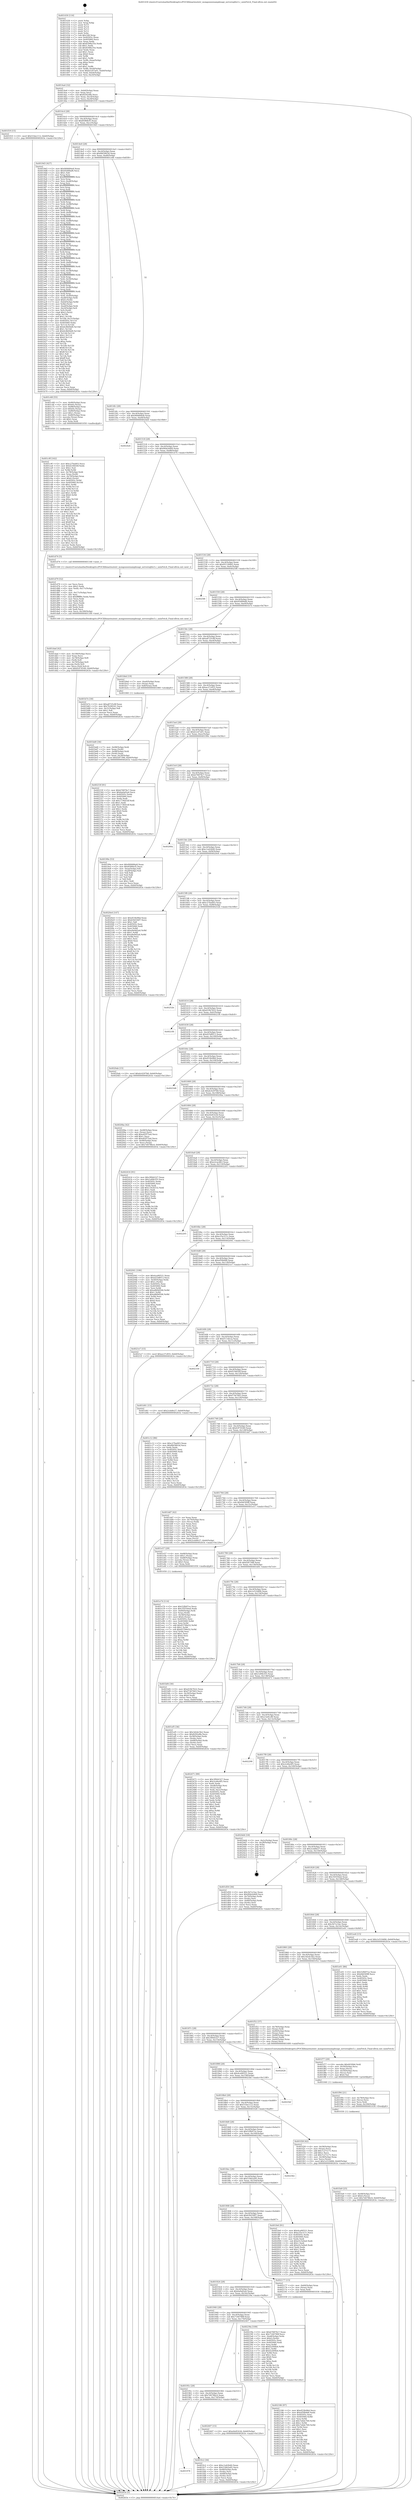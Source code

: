 digraph "0x401430" {
  label = "0x401430 (/mnt/c/Users/mathe/Desktop/tcc/POCII/binaries/extr_mongooseexamplesapi_serversqlite3.c_unixFetch_Final-ollvm.out::main(0))"
  labelloc = "t"
  node[shape=record]

  Entry [label="",width=0.3,height=0.3,shape=circle,fillcolor=black,style=filled]
  "0x4014a4" [label="{
     0x4014a4 [32]\l
     | [instrs]\l
     &nbsp;&nbsp;0x4014a4 \<+6\>: mov -0xb0(%rbp),%eax\l
     &nbsp;&nbsp;0x4014aa \<+2\>: mov %eax,%ecx\l
     &nbsp;&nbsp;0x4014ac \<+6\>: sub $0x8292effa,%ecx\l
     &nbsp;&nbsp;0x4014b2 \<+6\>: mov %eax,-0xc4(%rbp)\l
     &nbsp;&nbsp;0x4014b8 \<+6\>: mov %ecx,-0xc8(%rbp)\l
     &nbsp;&nbsp;0x4014be \<+6\>: je 0000000000401f19 \<main+0xae9\>\l
  }"]
  "0x401f19" [label="{
     0x401f19 [15]\l
     | [instrs]\l
     &nbsp;&nbsp;0x401f19 \<+10\>: movl $0x51bec112,-0xb0(%rbp)\l
     &nbsp;&nbsp;0x401f23 \<+5\>: jmp 000000000040263e \<main+0x120e\>\l
  }"]
  "0x4014c4" [label="{
     0x4014c4 [28]\l
     | [instrs]\l
     &nbsp;&nbsp;0x4014c4 \<+5\>: jmp 00000000004014c9 \<main+0x99\>\l
     &nbsp;&nbsp;0x4014c9 \<+6\>: mov -0xc4(%rbp),%eax\l
     &nbsp;&nbsp;0x4014cf \<+5\>: sub $0x85f68cf5,%eax\l
     &nbsp;&nbsp;0x4014d4 \<+6\>: mov %eax,-0xcc(%rbp)\l
     &nbsp;&nbsp;0x4014da \<+6\>: je 00000000004019d3 \<main+0x5a3\>\l
  }"]
  Exit [label="",width=0.3,height=0.3,shape=circle,fillcolor=black,style=filled,peripheries=2]
  "0x4019d3" [label="{
     0x4019d3 [427]\l
     | [instrs]\l
     &nbsp;&nbsp;0x4019d3 \<+5\>: mov $0x900684e8,%eax\l
     &nbsp;&nbsp;0x4019d8 \<+5\>: mov $0x95d99af6,%ecx\l
     &nbsp;&nbsp;0x4019dd \<+2\>: mov $0x1,%dl\l
     &nbsp;&nbsp;0x4019df \<+3\>: mov %rsp,%rsi\l
     &nbsp;&nbsp;0x4019e2 \<+4\>: add $0xfffffffffffffff0,%rsi\l
     &nbsp;&nbsp;0x4019e6 \<+3\>: mov %rsi,%rsp\l
     &nbsp;&nbsp;0x4019e9 \<+7\>: mov %rsi,-0xa8(%rbp)\l
     &nbsp;&nbsp;0x4019f0 \<+3\>: mov %rsp,%rsi\l
     &nbsp;&nbsp;0x4019f3 \<+4\>: add $0xfffffffffffffff0,%rsi\l
     &nbsp;&nbsp;0x4019f7 \<+3\>: mov %rsi,%rsp\l
     &nbsp;&nbsp;0x4019fa \<+3\>: mov %rsp,%rdi\l
     &nbsp;&nbsp;0x4019fd \<+4\>: add $0xfffffffffffffff0,%rdi\l
     &nbsp;&nbsp;0x401a01 \<+3\>: mov %rdi,%rsp\l
     &nbsp;&nbsp;0x401a04 \<+7\>: mov %rdi,-0xa0(%rbp)\l
     &nbsp;&nbsp;0x401a0b \<+3\>: mov %rsp,%rdi\l
     &nbsp;&nbsp;0x401a0e \<+4\>: add $0xfffffffffffffff0,%rdi\l
     &nbsp;&nbsp;0x401a12 \<+3\>: mov %rdi,%rsp\l
     &nbsp;&nbsp;0x401a15 \<+7\>: mov %rdi,-0x98(%rbp)\l
     &nbsp;&nbsp;0x401a1c \<+3\>: mov %rsp,%rdi\l
     &nbsp;&nbsp;0x401a1f \<+4\>: add $0xfffffffffffffff0,%rdi\l
     &nbsp;&nbsp;0x401a23 \<+3\>: mov %rdi,%rsp\l
     &nbsp;&nbsp;0x401a26 \<+7\>: mov %rdi,-0x90(%rbp)\l
     &nbsp;&nbsp;0x401a2d \<+3\>: mov %rsp,%rdi\l
     &nbsp;&nbsp;0x401a30 \<+4\>: add $0xfffffffffffffff0,%rdi\l
     &nbsp;&nbsp;0x401a34 \<+3\>: mov %rdi,%rsp\l
     &nbsp;&nbsp;0x401a37 \<+7\>: mov %rdi,-0x88(%rbp)\l
     &nbsp;&nbsp;0x401a3e \<+3\>: mov %rsp,%rdi\l
     &nbsp;&nbsp;0x401a41 \<+4\>: add $0xfffffffffffffff0,%rdi\l
     &nbsp;&nbsp;0x401a45 \<+3\>: mov %rdi,%rsp\l
     &nbsp;&nbsp;0x401a48 \<+4\>: mov %rdi,-0x80(%rbp)\l
     &nbsp;&nbsp;0x401a4c \<+3\>: mov %rsp,%rdi\l
     &nbsp;&nbsp;0x401a4f \<+4\>: add $0xfffffffffffffff0,%rdi\l
     &nbsp;&nbsp;0x401a53 \<+3\>: mov %rdi,%rsp\l
     &nbsp;&nbsp;0x401a56 \<+4\>: mov %rdi,-0x78(%rbp)\l
     &nbsp;&nbsp;0x401a5a \<+3\>: mov %rsp,%rdi\l
     &nbsp;&nbsp;0x401a5d \<+4\>: add $0xfffffffffffffff0,%rdi\l
     &nbsp;&nbsp;0x401a61 \<+3\>: mov %rdi,%rsp\l
     &nbsp;&nbsp;0x401a64 \<+4\>: mov %rdi,-0x70(%rbp)\l
     &nbsp;&nbsp;0x401a68 \<+3\>: mov %rsp,%rdi\l
     &nbsp;&nbsp;0x401a6b \<+4\>: add $0xfffffffffffffff0,%rdi\l
     &nbsp;&nbsp;0x401a6f \<+3\>: mov %rdi,%rsp\l
     &nbsp;&nbsp;0x401a72 \<+4\>: mov %rdi,-0x68(%rbp)\l
     &nbsp;&nbsp;0x401a76 \<+3\>: mov %rsp,%rdi\l
     &nbsp;&nbsp;0x401a79 \<+4\>: add $0xfffffffffffffff0,%rdi\l
     &nbsp;&nbsp;0x401a7d \<+3\>: mov %rdi,%rsp\l
     &nbsp;&nbsp;0x401a80 \<+4\>: mov %rdi,-0x60(%rbp)\l
     &nbsp;&nbsp;0x401a84 \<+3\>: mov %rsp,%rdi\l
     &nbsp;&nbsp;0x401a87 \<+4\>: add $0xfffffffffffffff0,%rdi\l
     &nbsp;&nbsp;0x401a8b \<+3\>: mov %rdi,%rsp\l
     &nbsp;&nbsp;0x401a8e \<+4\>: mov %rdi,-0x58(%rbp)\l
     &nbsp;&nbsp;0x401a92 \<+3\>: mov %rsp,%rdi\l
     &nbsp;&nbsp;0x401a95 \<+4\>: add $0xfffffffffffffff0,%rdi\l
     &nbsp;&nbsp;0x401a99 \<+3\>: mov %rdi,%rsp\l
     &nbsp;&nbsp;0x401a9c \<+4\>: mov %rdi,-0x50(%rbp)\l
     &nbsp;&nbsp;0x401aa0 \<+3\>: mov %rsp,%rdi\l
     &nbsp;&nbsp;0x401aa3 \<+4\>: add $0xfffffffffffffff0,%rdi\l
     &nbsp;&nbsp;0x401aa7 \<+3\>: mov %rdi,%rsp\l
     &nbsp;&nbsp;0x401aaa \<+4\>: mov %rdi,-0x48(%rbp)\l
     &nbsp;&nbsp;0x401aae \<+3\>: mov %rsp,%rdi\l
     &nbsp;&nbsp;0x401ab1 \<+4\>: add $0xfffffffffffffff0,%rdi\l
     &nbsp;&nbsp;0x401ab5 \<+3\>: mov %rdi,%rsp\l
     &nbsp;&nbsp;0x401ab8 \<+4\>: mov %rdi,-0x40(%rbp)\l
     &nbsp;&nbsp;0x401abc \<+7\>: mov -0xa8(%rbp),%rdi\l
     &nbsp;&nbsp;0x401ac3 \<+6\>: movl $0x0,(%rdi)\l
     &nbsp;&nbsp;0x401ac9 \<+7\>: mov -0xb4(%rbp),%r8d\l
     &nbsp;&nbsp;0x401ad0 \<+3\>: mov %r8d,(%rsi)\l
     &nbsp;&nbsp;0x401ad3 \<+7\>: mov -0xa0(%rbp),%rdi\l
     &nbsp;&nbsp;0x401ada \<+7\>: mov -0xc0(%rbp),%r9\l
     &nbsp;&nbsp;0x401ae1 \<+3\>: mov %r9,(%rdi)\l
     &nbsp;&nbsp;0x401ae4 \<+3\>: cmpl $0x2,(%rsi)\l
     &nbsp;&nbsp;0x401ae7 \<+4\>: setne %r10b\l
     &nbsp;&nbsp;0x401aeb \<+4\>: and $0x1,%r10b\l
     &nbsp;&nbsp;0x401aef \<+4\>: mov %r10b,-0x31(%rbp)\l
     &nbsp;&nbsp;0x401af3 \<+8\>: mov 0x40505c,%r11d\l
     &nbsp;&nbsp;0x401afb \<+7\>: mov 0x405060,%ebx\l
     &nbsp;&nbsp;0x401b02 \<+3\>: mov %r11d,%r14d\l
     &nbsp;&nbsp;0x401b05 \<+7\>: add $0x6c8b94d9,%r14d\l
     &nbsp;&nbsp;0x401b0c \<+4\>: sub $0x1,%r14d\l
     &nbsp;&nbsp;0x401b10 \<+7\>: sub $0x6c8b94d9,%r14d\l
     &nbsp;&nbsp;0x401b17 \<+4\>: imul %r14d,%r11d\l
     &nbsp;&nbsp;0x401b1b \<+4\>: and $0x1,%r11d\l
     &nbsp;&nbsp;0x401b1f \<+4\>: cmp $0x0,%r11d\l
     &nbsp;&nbsp;0x401b23 \<+4\>: sete %r10b\l
     &nbsp;&nbsp;0x401b27 \<+3\>: cmp $0xa,%ebx\l
     &nbsp;&nbsp;0x401b2a \<+4\>: setl %r15b\l
     &nbsp;&nbsp;0x401b2e \<+3\>: mov %r10b,%r12b\l
     &nbsp;&nbsp;0x401b31 \<+4\>: xor $0xff,%r12b\l
     &nbsp;&nbsp;0x401b35 \<+3\>: mov %r15b,%r13b\l
     &nbsp;&nbsp;0x401b38 \<+4\>: xor $0xff,%r13b\l
     &nbsp;&nbsp;0x401b3c \<+3\>: xor $0x1,%dl\l
     &nbsp;&nbsp;0x401b3f \<+3\>: mov %r12b,%sil\l
     &nbsp;&nbsp;0x401b42 \<+4\>: and $0xff,%sil\l
     &nbsp;&nbsp;0x401b46 \<+3\>: and %dl,%r10b\l
     &nbsp;&nbsp;0x401b49 \<+3\>: mov %r13b,%dil\l
     &nbsp;&nbsp;0x401b4c \<+4\>: and $0xff,%dil\l
     &nbsp;&nbsp;0x401b50 \<+3\>: and %dl,%r15b\l
     &nbsp;&nbsp;0x401b53 \<+3\>: or %r10b,%sil\l
     &nbsp;&nbsp;0x401b56 \<+3\>: or %r15b,%dil\l
     &nbsp;&nbsp;0x401b59 \<+3\>: xor %dil,%sil\l
     &nbsp;&nbsp;0x401b5c \<+3\>: or %r13b,%r12b\l
     &nbsp;&nbsp;0x401b5f \<+4\>: xor $0xff,%r12b\l
     &nbsp;&nbsp;0x401b63 \<+3\>: or $0x1,%dl\l
     &nbsp;&nbsp;0x401b66 \<+3\>: and %dl,%r12b\l
     &nbsp;&nbsp;0x401b69 \<+3\>: or %r12b,%sil\l
     &nbsp;&nbsp;0x401b6c \<+4\>: test $0x1,%sil\l
     &nbsp;&nbsp;0x401b70 \<+3\>: cmovne %ecx,%eax\l
     &nbsp;&nbsp;0x401b73 \<+6\>: mov %eax,-0xb0(%rbp)\l
     &nbsp;&nbsp;0x401b79 \<+5\>: jmp 000000000040263e \<main+0x120e\>\l
  }"]
  "0x4014e0" [label="{
     0x4014e0 [28]\l
     | [instrs]\l
     &nbsp;&nbsp;0x4014e0 \<+5\>: jmp 00000000004014e5 \<main+0xb5\>\l
     &nbsp;&nbsp;0x4014e5 \<+6\>: mov -0xc4(%rbp),%eax\l
     &nbsp;&nbsp;0x4014eb \<+5\>: sub $0x8bf3803d,%eax\l
     &nbsp;&nbsp;0x4014f0 \<+6\>: mov %eax,-0xd0(%rbp)\l
     &nbsp;&nbsp;0x4014f6 \<+6\>: je 0000000000401c68 \<main+0x838\>\l
  }"]
  "0x402186" [label="{
     0x402186 [97]\l
     | [instrs]\l
     &nbsp;&nbsp;0x402186 \<+5\>: mov $0xd53fe96d,%ecx\l
     &nbsp;&nbsp;0x40218b \<+5\>: mov $0xef5fb068,%edx\l
     &nbsp;&nbsp;0x402190 \<+7\>: mov 0x40505c,%esi\l
     &nbsp;&nbsp;0x402197 \<+8\>: mov 0x405060,%r8d\l
     &nbsp;&nbsp;0x40219f \<+3\>: mov %esi,%r9d\l
     &nbsp;&nbsp;0x4021a2 \<+7\>: sub $0x7e6dc769,%r9d\l
     &nbsp;&nbsp;0x4021a9 \<+4\>: sub $0x1,%r9d\l
     &nbsp;&nbsp;0x4021ad \<+7\>: add $0x7e6dc769,%r9d\l
     &nbsp;&nbsp;0x4021b4 \<+4\>: imul %r9d,%esi\l
     &nbsp;&nbsp;0x4021b8 \<+3\>: and $0x1,%esi\l
     &nbsp;&nbsp;0x4021bb \<+3\>: cmp $0x0,%esi\l
     &nbsp;&nbsp;0x4021be \<+4\>: sete %r10b\l
     &nbsp;&nbsp;0x4021c2 \<+4\>: cmp $0xa,%r8d\l
     &nbsp;&nbsp;0x4021c6 \<+4\>: setl %r11b\l
     &nbsp;&nbsp;0x4021ca \<+3\>: mov %r10b,%bl\l
     &nbsp;&nbsp;0x4021cd \<+3\>: and %r11b,%bl\l
     &nbsp;&nbsp;0x4021d0 \<+3\>: xor %r11b,%r10b\l
     &nbsp;&nbsp;0x4021d3 \<+3\>: or %r10b,%bl\l
     &nbsp;&nbsp;0x4021d6 \<+3\>: test $0x1,%bl\l
     &nbsp;&nbsp;0x4021d9 \<+3\>: cmovne %edx,%ecx\l
     &nbsp;&nbsp;0x4021dc \<+6\>: mov %ecx,-0xb0(%rbp)\l
     &nbsp;&nbsp;0x4021e2 \<+5\>: jmp 000000000040263e \<main+0x120e\>\l
  }"]
  "0x401c68" [label="{
     0x401c68 [55]\l
     | [instrs]\l
     &nbsp;&nbsp;0x401c68 \<+7\>: mov -0x90(%rbp),%rax\l
     &nbsp;&nbsp;0x401c6f \<+6\>: movl $0x64,(%rax)\l
     &nbsp;&nbsp;0x401c75 \<+7\>: mov -0x88(%rbp),%rax\l
     &nbsp;&nbsp;0x401c7c \<+6\>: movl $0x64,(%rax)\l
     &nbsp;&nbsp;0x401c82 \<+4\>: mov -0x80(%rbp),%rax\l
     &nbsp;&nbsp;0x401c86 \<+6\>: movl $0x1,(%rax)\l
     &nbsp;&nbsp;0x401c8c \<+4\>: mov -0x80(%rbp),%rax\l
     &nbsp;&nbsp;0x401c90 \<+3\>: movslq (%rax),%rax\l
     &nbsp;&nbsp;0x401c93 \<+4\>: shl $0x2,%rax\l
     &nbsp;&nbsp;0x401c97 \<+3\>: mov %rax,%rdi\l
     &nbsp;&nbsp;0x401c9a \<+5\>: call 0000000000401050 \<malloc@plt\>\l
     | [calls]\l
     &nbsp;&nbsp;0x401050 \{1\} (unknown)\l
  }"]
  "0x4014fc" [label="{
     0x4014fc [28]\l
     | [instrs]\l
     &nbsp;&nbsp;0x4014fc \<+5\>: jmp 0000000000401501 \<main+0xd1\>\l
     &nbsp;&nbsp;0x401501 \<+6\>: mov -0xc4(%rbp),%eax\l
     &nbsp;&nbsp;0x401507 \<+5\>: sub $0x900684e8,%eax\l
     &nbsp;&nbsp;0x40150c \<+6\>: mov %eax,-0xd4(%rbp)\l
     &nbsp;&nbsp;0x401512 \<+6\>: je 00000000004024e6 \<main+0x10b6\>\l
  }"]
  "0x401978" [label="{
     0x401978\l
  }", style=dashed]
  "0x4024e6" [label="{
     0x4024e6\l
  }", style=dashed]
  "0x401518" [label="{
     0x401518 [28]\l
     | [instrs]\l
     &nbsp;&nbsp;0x401518 \<+5\>: jmp 000000000040151d \<main+0xed\>\l
     &nbsp;&nbsp;0x40151d \<+6\>: mov -0xc4(%rbp),%eax\l
     &nbsp;&nbsp;0x401523 \<+5\>: sub $0x90dcb469,%eax\l
     &nbsp;&nbsp;0x401528 \<+6\>: mov %eax,-0xd8(%rbp)\l
     &nbsp;&nbsp;0x40152e \<+6\>: je 0000000000401d74 \<main+0x944\>\l
  }"]
  "0x401fc2" [label="{
     0x401fc2 [36]\l
     | [instrs]\l
     &nbsp;&nbsp;0x401fc2 \<+5\>: mov $0xc1a42b40,%eax\l
     &nbsp;&nbsp;0x401fc7 \<+5\>: mov $0x534b2a95,%ecx\l
     &nbsp;&nbsp;0x401fcc \<+4\>: mov -0x48(%rbp),%rdx\l
     &nbsp;&nbsp;0x401fd0 \<+2\>: mov (%rdx),%esi\l
     &nbsp;&nbsp;0x401fd2 \<+4\>: mov -0x68(%rbp),%rdx\l
     &nbsp;&nbsp;0x401fd6 \<+2\>: cmp (%rdx),%esi\l
     &nbsp;&nbsp;0x401fd8 \<+3\>: cmovl %ecx,%eax\l
     &nbsp;&nbsp;0x401fdb \<+6\>: mov %eax,-0xb0(%rbp)\l
     &nbsp;&nbsp;0x401fe1 \<+5\>: jmp 000000000040263e \<main+0x120e\>\l
  }"]
  "0x401d74" [label="{
     0x401d74 [5]\l
     | [instrs]\l
     &nbsp;&nbsp;0x401d74 \<+5\>: call 0000000000401160 \<next_i\>\l
     | [calls]\l
     &nbsp;&nbsp;0x401160 \{1\} (/mnt/c/Users/mathe/Desktop/tcc/POCII/binaries/extr_mongooseexamplesapi_serversqlite3.c_unixFetch_Final-ollvm.out::next_i)\l
  }"]
  "0x401534" [label="{
     0x401534 [28]\l
     | [instrs]\l
     &nbsp;&nbsp;0x401534 \<+5\>: jmp 0000000000401539 \<main+0x109\>\l
     &nbsp;&nbsp;0x401539 \<+6\>: mov -0xc4(%rbp),%eax\l
     &nbsp;&nbsp;0x40153f \<+5\>: sub $0x951300b5,%eax\l
     &nbsp;&nbsp;0x401544 \<+6\>: mov %eax,-0xdc(%rbp)\l
     &nbsp;&nbsp;0x40154a \<+6\>: je 00000000004025f6 \<main+0x11c6\>\l
  }"]
  "0x40195c" [label="{
     0x40195c [28]\l
     | [instrs]\l
     &nbsp;&nbsp;0x40195c \<+5\>: jmp 0000000000401961 \<main+0x531\>\l
     &nbsp;&nbsp;0x401961 \<+6\>: mov -0xc4(%rbp),%eax\l
     &nbsp;&nbsp;0x401967 \<+5\>: sub $0x7d478bc4,%eax\l
     &nbsp;&nbsp;0x40196c \<+6\>: mov %eax,-0x174(%rbp)\l
     &nbsp;&nbsp;0x401972 \<+6\>: je 0000000000401fc2 \<main+0xb92\>\l
  }"]
  "0x4025f6" [label="{
     0x4025f6\l
  }", style=dashed]
  "0x401550" [label="{
     0x401550 [28]\l
     | [instrs]\l
     &nbsp;&nbsp;0x401550 \<+5\>: jmp 0000000000401555 \<main+0x125\>\l
     &nbsp;&nbsp;0x401555 \<+6\>: mov -0xc4(%rbp),%eax\l
     &nbsp;&nbsp;0x40155b \<+5\>: sub $0x95d99af6,%eax\l
     &nbsp;&nbsp;0x401560 \<+6\>: mov %eax,-0xe0(%rbp)\l
     &nbsp;&nbsp;0x401566 \<+6\>: je 0000000000401b7e \<main+0x74e\>\l
  }"]
  "0x402407" [label="{
     0x402407 [15]\l
     | [instrs]\l
     &nbsp;&nbsp;0x402407 \<+10\>: movl $0xe0e81b3d,-0xb0(%rbp)\l
     &nbsp;&nbsp;0x402411 \<+5\>: jmp 000000000040263e \<main+0x120e\>\l
  }"]
  "0x401b7e" [label="{
     0x401b7e [30]\l
     | [instrs]\l
     &nbsp;&nbsp;0x401b7e \<+5\>: mov $0xa8725c8f,%eax\l
     &nbsp;&nbsp;0x401b83 \<+5\>: mov $0x7fc06541,%ecx\l
     &nbsp;&nbsp;0x401b88 \<+3\>: mov -0x31(%rbp),%dl\l
     &nbsp;&nbsp;0x401b8b \<+3\>: test $0x1,%dl\l
     &nbsp;&nbsp;0x401b8e \<+3\>: cmovne %ecx,%eax\l
     &nbsp;&nbsp;0x401b91 \<+6\>: mov %eax,-0xb0(%rbp)\l
     &nbsp;&nbsp;0x401b97 \<+5\>: jmp 000000000040263e \<main+0x120e\>\l
  }"]
  "0x40156c" [label="{
     0x40156c [28]\l
     | [instrs]\l
     &nbsp;&nbsp;0x40156c \<+5\>: jmp 0000000000401571 \<main+0x141\>\l
     &nbsp;&nbsp;0x401571 \<+6\>: mov -0xc4(%rbp),%eax\l
     &nbsp;&nbsp;0x401577 \<+5\>: sub $0xa8725c8f,%eax\l
     &nbsp;&nbsp;0x40157c \<+6\>: mov %eax,-0xe4(%rbp)\l
     &nbsp;&nbsp;0x401582 \<+6\>: je 0000000000401bbd \<main+0x78d\>\l
  }"]
  "0x401940" [label="{
     0x401940 [28]\l
     | [instrs]\l
     &nbsp;&nbsp;0x401940 \<+5\>: jmp 0000000000401945 \<main+0x515\>\l
     &nbsp;&nbsp;0x401945 \<+6\>: mov -0xc4(%rbp),%eax\l
     &nbsp;&nbsp;0x40194b \<+5\>: sub $0x7160789f,%eax\l
     &nbsp;&nbsp;0x401950 \<+6\>: mov %eax,-0x170(%rbp)\l
     &nbsp;&nbsp;0x401956 \<+6\>: je 0000000000402407 \<main+0xfd7\>\l
  }"]
  "0x401bbd" [label="{
     0x401bbd [19]\l
     | [instrs]\l
     &nbsp;&nbsp;0x401bbd \<+7\>: mov -0xa0(%rbp),%rax\l
     &nbsp;&nbsp;0x401bc4 \<+3\>: mov (%rax),%rax\l
     &nbsp;&nbsp;0x401bc7 \<+4\>: mov 0x8(%rax),%rdi\l
     &nbsp;&nbsp;0x401bcb \<+5\>: call 0000000000401060 \<atoi@plt\>\l
     | [calls]\l
     &nbsp;&nbsp;0x401060 \{1\} (unknown)\l
  }"]
  "0x401588" [label="{
     0x401588 [28]\l
     | [instrs]\l
     &nbsp;&nbsp;0x401588 \<+5\>: jmp 000000000040158d \<main+0x15d\>\l
     &nbsp;&nbsp;0x40158d \<+6\>: mov -0xc4(%rbp),%eax\l
     &nbsp;&nbsp;0x401593 \<+5\>: sub $0xac27c855,%eax\l
     &nbsp;&nbsp;0x401598 \<+6\>: mov %eax,-0xe8(%rbp)\l
     &nbsp;&nbsp;0x40159e \<+6\>: je 000000000040233f \<main+0xf0f\>\l
  }"]
  "0x40239a" [label="{
     0x40239a [109]\l
     | [instrs]\l
     &nbsp;&nbsp;0x40239a \<+5\>: mov $0xb76876c7,%eax\l
     &nbsp;&nbsp;0x40239f \<+5\>: mov $0x7160789f,%ecx\l
     &nbsp;&nbsp;0x4023a4 \<+7\>: mov -0xa8(%rbp),%rdx\l
     &nbsp;&nbsp;0x4023ab \<+6\>: movl $0x0,(%rdx)\l
     &nbsp;&nbsp;0x4023b1 \<+7\>: mov 0x40505c,%esi\l
     &nbsp;&nbsp;0x4023b8 \<+7\>: mov 0x405060,%edi\l
     &nbsp;&nbsp;0x4023bf \<+3\>: mov %esi,%r8d\l
     &nbsp;&nbsp;0x4023c2 \<+7\>: sub $0xf220f4b4,%r8d\l
     &nbsp;&nbsp;0x4023c9 \<+4\>: sub $0x1,%r8d\l
     &nbsp;&nbsp;0x4023cd \<+7\>: add $0xf220f4b4,%r8d\l
     &nbsp;&nbsp;0x4023d4 \<+4\>: imul %r8d,%esi\l
     &nbsp;&nbsp;0x4023d8 \<+3\>: and $0x1,%esi\l
     &nbsp;&nbsp;0x4023db \<+3\>: cmp $0x0,%esi\l
     &nbsp;&nbsp;0x4023de \<+4\>: sete %r9b\l
     &nbsp;&nbsp;0x4023e2 \<+3\>: cmp $0xa,%edi\l
     &nbsp;&nbsp;0x4023e5 \<+4\>: setl %r10b\l
     &nbsp;&nbsp;0x4023e9 \<+3\>: mov %r9b,%r11b\l
     &nbsp;&nbsp;0x4023ec \<+3\>: and %r10b,%r11b\l
     &nbsp;&nbsp;0x4023ef \<+3\>: xor %r10b,%r9b\l
     &nbsp;&nbsp;0x4023f2 \<+3\>: or %r9b,%r11b\l
     &nbsp;&nbsp;0x4023f5 \<+4\>: test $0x1,%r11b\l
     &nbsp;&nbsp;0x4023f9 \<+3\>: cmovne %ecx,%eax\l
     &nbsp;&nbsp;0x4023fc \<+6\>: mov %eax,-0xb0(%rbp)\l
     &nbsp;&nbsp;0x402402 \<+5\>: jmp 000000000040263e \<main+0x120e\>\l
  }"]
  "0x40233f" [label="{
     0x40233f [91]\l
     | [instrs]\l
     &nbsp;&nbsp;0x40233f \<+5\>: mov $0xb76876c7,%eax\l
     &nbsp;&nbsp;0x402344 \<+5\>: mov $0x6a0af2a4,%ecx\l
     &nbsp;&nbsp;0x402349 \<+7\>: mov 0x40505c,%edx\l
     &nbsp;&nbsp;0x402350 \<+7\>: mov 0x405060,%esi\l
     &nbsp;&nbsp;0x402357 \<+2\>: mov %edx,%edi\l
     &nbsp;&nbsp;0x402359 \<+6\>: sub $0x1736d1df,%edi\l
     &nbsp;&nbsp;0x40235f \<+3\>: sub $0x1,%edi\l
     &nbsp;&nbsp;0x402362 \<+6\>: add $0x1736d1df,%edi\l
     &nbsp;&nbsp;0x402368 \<+3\>: imul %edi,%edx\l
     &nbsp;&nbsp;0x40236b \<+3\>: and $0x1,%edx\l
     &nbsp;&nbsp;0x40236e \<+3\>: cmp $0x0,%edx\l
     &nbsp;&nbsp;0x402371 \<+4\>: sete %r8b\l
     &nbsp;&nbsp;0x402375 \<+3\>: cmp $0xa,%esi\l
     &nbsp;&nbsp;0x402378 \<+4\>: setl %r9b\l
     &nbsp;&nbsp;0x40237c \<+3\>: mov %r8b,%r10b\l
     &nbsp;&nbsp;0x40237f \<+3\>: and %r9b,%r10b\l
     &nbsp;&nbsp;0x402382 \<+3\>: xor %r9b,%r8b\l
     &nbsp;&nbsp;0x402385 \<+3\>: or %r8b,%r10b\l
     &nbsp;&nbsp;0x402388 \<+4\>: test $0x1,%r10b\l
     &nbsp;&nbsp;0x40238c \<+3\>: cmovne %ecx,%eax\l
     &nbsp;&nbsp;0x40238f \<+6\>: mov %eax,-0xb0(%rbp)\l
     &nbsp;&nbsp;0x402395 \<+5\>: jmp 000000000040263e \<main+0x120e\>\l
  }"]
  "0x4015a4" [label="{
     0x4015a4 [28]\l
     | [instrs]\l
     &nbsp;&nbsp;0x4015a4 \<+5\>: jmp 00000000004015a9 \<main+0x179\>\l
     &nbsp;&nbsp;0x4015a9 \<+6\>: mov -0xc4(%rbp),%eax\l
     &nbsp;&nbsp;0x4015af \<+5\>: sub $0xb1e47a01,%eax\l
     &nbsp;&nbsp;0x4015b4 \<+6\>: mov %eax,-0xec(%rbp)\l
     &nbsp;&nbsp;0x4015ba \<+6\>: je 000000000040199e \<main+0x56e\>\l
  }"]
  "0x401924" [label="{
     0x401924 [28]\l
     | [instrs]\l
     &nbsp;&nbsp;0x401924 \<+5\>: jmp 0000000000401929 \<main+0x4f9\>\l
     &nbsp;&nbsp;0x401929 \<+6\>: mov -0xc4(%rbp),%eax\l
     &nbsp;&nbsp;0x40192f \<+5\>: sub $0x6a0af2a4,%eax\l
     &nbsp;&nbsp;0x401934 \<+6\>: mov %eax,-0x16c(%rbp)\l
     &nbsp;&nbsp;0x40193a \<+6\>: je 000000000040239a \<main+0xf6a\>\l
  }"]
  "0x40199e" [label="{
     0x40199e [53]\l
     | [instrs]\l
     &nbsp;&nbsp;0x40199e \<+5\>: mov $0x900684e8,%eax\l
     &nbsp;&nbsp;0x4019a3 \<+5\>: mov $0x85f68cf5,%ecx\l
     &nbsp;&nbsp;0x4019a8 \<+6\>: mov -0xaa(%rbp),%dl\l
     &nbsp;&nbsp;0x4019ae \<+7\>: mov -0xa9(%rbp),%sil\l
     &nbsp;&nbsp;0x4019b5 \<+3\>: mov %dl,%dil\l
     &nbsp;&nbsp;0x4019b8 \<+3\>: and %sil,%dil\l
     &nbsp;&nbsp;0x4019bb \<+3\>: xor %sil,%dl\l
     &nbsp;&nbsp;0x4019be \<+3\>: or %dl,%dil\l
     &nbsp;&nbsp;0x4019c1 \<+4\>: test $0x1,%dil\l
     &nbsp;&nbsp;0x4019c5 \<+3\>: cmovne %ecx,%eax\l
     &nbsp;&nbsp;0x4019c8 \<+6\>: mov %eax,-0xb0(%rbp)\l
     &nbsp;&nbsp;0x4019ce \<+5\>: jmp 000000000040263e \<main+0x120e\>\l
  }"]
  "0x4015c0" [label="{
     0x4015c0 [28]\l
     | [instrs]\l
     &nbsp;&nbsp;0x4015c0 \<+5\>: jmp 00000000004015c5 \<main+0x195\>\l
     &nbsp;&nbsp;0x4015c5 \<+6\>: mov -0xc4(%rbp),%eax\l
     &nbsp;&nbsp;0x4015cb \<+5\>: sub $0xb76876c7,%eax\l
     &nbsp;&nbsp;0x4015d0 \<+6\>: mov %eax,-0xf0(%rbp)\l
     &nbsp;&nbsp;0x4015d6 \<+6\>: je 000000000040260a \<main+0x11da\>\l
  }"]
  "0x40263e" [label="{
     0x40263e [5]\l
     | [instrs]\l
     &nbsp;&nbsp;0x40263e \<+5\>: jmp 00000000004014a4 \<main+0x74\>\l
  }"]
  "0x401430" [label="{
     0x401430 [116]\l
     | [instrs]\l
     &nbsp;&nbsp;0x401430 \<+1\>: push %rbp\l
     &nbsp;&nbsp;0x401431 \<+3\>: mov %rsp,%rbp\l
     &nbsp;&nbsp;0x401434 \<+2\>: push %r15\l
     &nbsp;&nbsp;0x401436 \<+2\>: push %r14\l
     &nbsp;&nbsp;0x401438 \<+2\>: push %r13\l
     &nbsp;&nbsp;0x40143a \<+2\>: push %r12\l
     &nbsp;&nbsp;0x40143c \<+1\>: push %rbx\l
     &nbsp;&nbsp;0x40143d \<+7\>: sub $0x168,%rsp\l
     &nbsp;&nbsp;0x401444 \<+7\>: mov 0x40505c,%eax\l
     &nbsp;&nbsp;0x40144b \<+7\>: mov 0x405060,%ecx\l
     &nbsp;&nbsp;0x401452 \<+2\>: mov %eax,%edx\l
     &nbsp;&nbsp;0x401454 \<+6\>: add $0x8398a35e,%edx\l
     &nbsp;&nbsp;0x40145a \<+3\>: sub $0x1,%edx\l
     &nbsp;&nbsp;0x40145d \<+6\>: sub $0x8398a35e,%edx\l
     &nbsp;&nbsp;0x401463 \<+3\>: imul %edx,%eax\l
     &nbsp;&nbsp;0x401466 \<+3\>: and $0x1,%eax\l
     &nbsp;&nbsp;0x401469 \<+3\>: cmp $0x0,%eax\l
     &nbsp;&nbsp;0x40146c \<+4\>: sete %r8b\l
     &nbsp;&nbsp;0x401470 \<+4\>: and $0x1,%r8b\l
     &nbsp;&nbsp;0x401474 \<+7\>: mov %r8b,-0xaa(%rbp)\l
     &nbsp;&nbsp;0x40147b \<+3\>: cmp $0xa,%ecx\l
     &nbsp;&nbsp;0x40147e \<+4\>: setl %r8b\l
     &nbsp;&nbsp;0x401482 \<+4\>: and $0x1,%r8b\l
     &nbsp;&nbsp;0x401486 \<+7\>: mov %r8b,-0xa9(%rbp)\l
     &nbsp;&nbsp;0x40148d \<+10\>: movl $0xb1e47a01,-0xb0(%rbp)\l
     &nbsp;&nbsp;0x401497 \<+6\>: mov %edi,-0xb4(%rbp)\l
     &nbsp;&nbsp;0x40149d \<+7\>: mov %rsi,-0xc0(%rbp)\l
  }"]
  "0x402177" [label="{
     0x402177 [15]\l
     | [instrs]\l
     &nbsp;&nbsp;0x402177 \<+4\>: mov -0x60(%rbp),%rax\l
     &nbsp;&nbsp;0x40217b \<+3\>: mov (%rax),%rax\l
     &nbsp;&nbsp;0x40217e \<+3\>: mov %rax,%rdi\l
     &nbsp;&nbsp;0x402181 \<+5\>: call 0000000000401030 \<free@plt\>\l
     | [calls]\l
     &nbsp;&nbsp;0x401030 \{1\} (unknown)\l
  }"]
  "0x401bd0" [label="{
     0x401bd0 [36]\l
     | [instrs]\l
     &nbsp;&nbsp;0x401bd0 \<+7\>: mov -0x98(%rbp),%rdi\l
     &nbsp;&nbsp;0x401bd7 \<+2\>: mov %eax,(%rdi)\l
     &nbsp;&nbsp;0x401bd9 \<+7\>: mov -0x98(%rbp),%rdi\l
     &nbsp;&nbsp;0x401be0 \<+2\>: mov (%rdi),%eax\l
     &nbsp;&nbsp;0x401be2 \<+3\>: mov %eax,-0x30(%rbp)\l
     &nbsp;&nbsp;0x401be5 \<+10\>: movl $0xf287398,-0xb0(%rbp)\l
     &nbsp;&nbsp;0x401bef \<+5\>: jmp 000000000040263e \<main+0x120e\>\l
  }"]
  "0x401908" [label="{
     0x401908 [28]\l
     | [instrs]\l
     &nbsp;&nbsp;0x401908 \<+5\>: jmp 000000000040190d \<main+0x4dd\>\l
     &nbsp;&nbsp;0x40190d \<+6\>: mov -0xc4(%rbp),%eax\l
     &nbsp;&nbsp;0x401913 \<+5\>: sub $0x63b556f7,%eax\l
     &nbsp;&nbsp;0x401918 \<+6\>: mov %eax,-0x168(%rbp)\l
     &nbsp;&nbsp;0x40191e \<+6\>: je 0000000000402177 \<main+0xd47\>\l
  }"]
  "0x40260a" [label="{
     0x40260a\l
  }", style=dashed]
  "0x4015dc" [label="{
     0x4015dc [28]\l
     | [instrs]\l
     &nbsp;&nbsp;0x4015dc \<+5\>: jmp 00000000004015e1 \<main+0x1b1\>\l
     &nbsp;&nbsp;0x4015e1 \<+6\>: mov -0xc4(%rbp),%eax\l
     &nbsp;&nbsp;0x4015e7 \<+5\>: sub $0xc1a42b40,%eax\l
     &nbsp;&nbsp;0x4015ec \<+6\>: mov %eax,-0xf4(%rbp)\l
     &nbsp;&nbsp;0x4015f2 \<+6\>: je 00000000004020e4 \<main+0xcb4\>\l
  }"]
  "0x401fe6" [label="{
     0x401fe6 [91]\l
     | [instrs]\l
     &nbsp;&nbsp;0x401fe6 \<+5\>: mov $0x4ca90521,%eax\l
     &nbsp;&nbsp;0x401feb \<+5\>: mov $0xe35e311c,%ecx\l
     &nbsp;&nbsp;0x401ff0 \<+7\>: mov 0x40505c,%edx\l
     &nbsp;&nbsp;0x401ff7 \<+7\>: mov 0x405060,%esi\l
     &nbsp;&nbsp;0x401ffe \<+2\>: mov %edx,%edi\l
     &nbsp;&nbsp;0x402000 \<+6\>: sub $0xe5c5e0a4,%edi\l
     &nbsp;&nbsp;0x402006 \<+3\>: sub $0x1,%edi\l
     &nbsp;&nbsp;0x402009 \<+6\>: add $0xe5c5e0a4,%edi\l
     &nbsp;&nbsp;0x40200f \<+3\>: imul %edi,%edx\l
     &nbsp;&nbsp;0x402012 \<+3\>: and $0x1,%edx\l
     &nbsp;&nbsp;0x402015 \<+3\>: cmp $0x0,%edx\l
     &nbsp;&nbsp;0x402018 \<+4\>: sete %r8b\l
     &nbsp;&nbsp;0x40201c \<+3\>: cmp $0xa,%esi\l
     &nbsp;&nbsp;0x40201f \<+4\>: setl %r9b\l
     &nbsp;&nbsp;0x402023 \<+3\>: mov %r8b,%r10b\l
     &nbsp;&nbsp;0x402026 \<+3\>: and %r9b,%r10b\l
     &nbsp;&nbsp;0x402029 \<+3\>: xor %r9b,%r8b\l
     &nbsp;&nbsp;0x40202c \<+3\>: or %r8b,%r10b\l
     &nbsp;&nbsp;0x40202f \<+4\>: test $0x1,%r10b\l
     &nbsp;&nbsp;0x402033 \<+3\>: cmovne %ecx,%eax\l
     &nbsp;&nbsp;0x402036 \<+6\>: mov %eax,-0xb0(%rbp)\l
     &nbsp;&nbsp;0x40203c \<+5\>: jmp 000000000040263e \<main+0x120e\>\l
  }"]
  "0x4020e4" [label="{
     0x4020e4 [147]\l
     | [instrs]\l
     &nbsp;&nbsp;0x4020e4 \<+5\>: mov $0xd53fe96d,%eax\l
     &nbsp;&nbsp;0x4020e9 \<+5\>: mov $0x63b556f7,%ecx\l
     &nbsp;&nbsp;0x4020ee \<+2\>: mov $0x1,%dl\l
     &nbsp;&nbsp;0x4020f0 \<+7\>: mov 0x40505c,%esi\l
     &nbsp;&nbsp;0x4020f7 \<+7\>: mov 0x405060,%edi\l
     &nbsp;&nbsp;0x4020fe \<+3\>: mov %esi,%r8d\l
     &nbsp;&nbsp;0x402101 \<+7\>: add $0xa9e9d2a4,%r8d\l
     &nbsp;&nbsp;0x402108 \<+4\>: sub $0x1,%r8d\l
     &nbsp;&nbsp;0x40210c \<+7\>: sub $0xa9e9d2a4,%r8d\l
     &nbsp;&nbsp;0x402113 \<+4\>: imul %r8d,%esi\l
     &nbsp;&nbsp;0x402117 \<+3\>: and $0x1,%esi\l
     &nbsp;&nbsp;0x40211a \<+3\>: cmp $0x0,%esi\l
     &nbsp;&nbsp;0x40211d \<+4\>: sete %r9b\l
     &nbsp;&nbsp;0x402121 \<+3\>: cmp $0xa,%edi\l
     &nbsp;&nbsp;0x402124 \<+4\>: setl %r10b\l
     &nbsp;&nbsp;0x402128 \<+3\>: mov %r9b,%r11b\l
     &nbsp;&nbsp;0x40212b \<+4\>: xor $0xff,%r11b\l
     &nbsp;&nbsp;0x40212f \<+3\>: mov %r10b,%bl\l
     &nbsp;&nbsp;0x402132 \<+3\>: xor $0xff,%bl\l
     &nbsp;&nbsp;0x402135 \<+3\>: xor $0x0,%dl\l
     &nbsp;&nbsp;0x402138 \<+3\>: mov %r11b,%r14b\l
     &nbsp;&nbsp;0x40213b \<+4\>: and $0x0,%r14b\l
     &nbsp;&nbsp;0x40213f \<+3\>: and %dl,%r9b\l
     &nbsp;&nbsp;0x402142 \<+3\>: mov %bl,%r15b\l
     &nbsp;&nbsp;0x402145 \<+4\>: and $0x0,%r15b\l
     &nbsp;&nbsp;0x402149 \<+3\>: and %dl,%r10b\l
     &nbsp;&nbsp;0x40214c \<+3\>: or %r9b,%r14b\l
     &nbsp;&nbsp;0x40214f \<+3\>: or %r10b,%r15b\l
     &nbsp;&nbsp;0x402152 \<+3\>: xor %r15b,%r14b\l
     &nbsp;&nbsp;0x402155 \<+3\>: or %bl,%r11b\l
     &nbsp;&nbsp;0x402158 \<+4\>: xor $0xff,%r11b\l
     &nbsp;&nbsp;0x40215c \<+3\>: or $0x0,%dl\l
     &nbsp;&nbsp;0x40215f \<+3\>: and %dl,%r11b\l
     &nbsp;&nbsp;0x402162 \<+3\>: or %r11b,%r14b\l
     &nbsp;&nbsp;0x402165 \<+4\>: test $0x1,%r14b\l
     &nbsp;&nbsp;0x402169 \<+3\>: cmovne %ecx,%eax\l
     &nbsp;&nbsp;0x40216c \<+6\>: mov %eax,-0xb0(%rbp)\l
     &nbsp;&nbsp;0x402172 \<+5\>: jmp 000000000040263e \<main+0x120e\>\l
  }"]
  "0x4015f8" [label="{
     0x4015f8 [28]\l
     | [instrs]\l
     &nbsp;&nbsp;0x4015f8 \<+5\>: jmp 00000000004015fd \<main+0x1cd\>\l
     &nbsp;&nbsp;0x4015fd \<+6\>: mov -0xc4(%rbp),%eax\l
     &nbsp;&nbsp;0x401603 \<+5\>: sub $0xc27ba003,%eax\l
     &nbsp;&nbsp;0x401608 \<+6\>: mov %eax,-0xf8(%rbp)\l
     &nbsp;&nbsp;0x40160e \<+6\>: je 000000000040252b \<main+0x10fb\>\l
  }"]
  "0x4018ec" [label="{
     0x4018ec [28]\l
     | [instrs]\l
     &nbsp;&nbsp;0x4018ec \<+5\>: jmp 00000000004018f1 \<main+0x4c1\>\l
     &nbsp;&nbsp;0x4018f1 \<+6\>: mov -0xc4(%rbp),%eax\l
     &nbsp;&nbsp;0x4018f7 \<+5\>: sub $0x534b2a95,%eax\l
     &nbsp;&nbsp;0x4018fc \<+6\>: mov %eax,-0x164(%rbp)\l
     &nbsp;&nbsp;0x401902 \<+6\>: je 0000000000401fe6 \<main+0xbb6\>\l
  }"]
  "0x40252b" [label="{
     0x40252b\l
  }", style=dashed]
  "0x401614" [label="{
     0x401614 [28]\l
     | [instrs]\l
     &nbsp;&nbsp;0x401614 \<+5\>: jmp 0000000000401619 \<main+0x1e9\>\l
     &nbsp;&nbsp;0x401619 \<+6\>: mov -0xc4(%rbp),%eax\l
     &nbsp;&nbsp;0x40161f \<+5\>: sub $0xd10b7622,%eax\l
     &nbsp;&nbsp;0x401624 \<+6\>: mov %eax,-0xfc(%rbp)\l
     &nbsp;&nbsp;0x40162a \<+6\>: je 00000000004021f6 \<main+0xdc6\>\l
  }"]
  "0x402582" [label="{
     0x402582\l
  }", style=dashed]
  "0x4021f6" [label="{
     0x4021f6\l
  }", style=dashed]
  "0x401630" [label="{
     0x401630 [28]\l
     | [instrs]\l
     &nbsp;&nbsp;0x401630 \<+5\>: jmp 0000000000401635 \<main+0x205\>\l
     &nbsp;&nbsp;0x401635 \<+6\>: mov -0xc4(%rbp),%eax\l
     &nbsp;&nbsp;0x40163b \<+5\>: sub $0xd25df013,%eax\l
     &nbsp;&nbsp;0x401640 \<+6\>: mov %eax,-0x100(%rbp)\l
     &nbsp;&nbsp;0x401646 \<+6\>: je 00000000004020ab \<main+0xc7b\>\l
  }"]
  "0x401fa9" [label="{
     0x401fa9 [25]\l
     | [instrs]\l
     &nbsp;&nbsp;0x401fa9 \<+4\>: mov -0x48(%rbp),%rcx\l
     &nbsp;&nbsp;0x401fad \<+6\>: movl $0x0,(%rcx)\l
     &nbsp;&nbsp;0x401fb3 \<+10\>: movl $0x7d478bc4,-0xb0(%rbp)\l
     &nbsp;&nbsp;0x401fbd \<+5\>: jmp 000000000040263e \<main+0x120e\>\l
  }"]
  "0x4020ab" [label="{
     0x4020ab [15]\l
     | [instrs]\l
     &nbsp;&nbsp;0x4020ab \<+10\>: movl $0xdc4297b8,-0xb0(%rbp)\l
     &nbsp;&nbsp;0x4020b5 \<+5\>: jmp 000000000040263e \<main+0x120e\>\l
  }"]
  "0x40164c" [label="{
     0x40164c [28]\l
     | [instrs]\l
     &nbsp;&nbsp;0x40164c \<+5\>: jmp 0000000000401651 \<main+0x221\>\l
     &nbsp;&nbsp;0x401651 \<+6\>: mov -0xc4(%rbp),%eax\l
     &nbsp;&nbsp;0x401657 \<+5\>: sub $0xd53fe96d,%eax\l
     &nbsp;&nbsp;0x40165c \<+6\>: mov %eax,-0x104(%rbp)\l
     &nbsp;&nbsp;0x401662 \<+6\>: je 00000000004025d8 \<main+0x11a8\>\l
  }"]
  "0x401f94" [label="{
     0x401f94 [21]\l
     | [instrs]\l
     &nbsp;&nbsp;0x401f94 \<+4\>: mov -0x78(%rbp),%rcx\l
     &nbsp;&nbsp;0x401f98 \<+3\>: mov (%rcx),%rcx\l
     &nbsp;&nbsp;0x401f9b \<+3\>: mov %rcx,%rdi\l
     &nbsp;&nbsp;0x401f9e \<+6\>: mov %eax,-0x184(%rbp)\l
     &nbsp;&nbsp;0x401fa4 \<+5\>: call 0000000000401030 \<free@plt\>\l
     | [calls]\l
     &nbsp;&nbsp;0x401030 \{1\} (unknown)\l
  }"]
  "0x4025d8" [label="{
     0x4025d8\l
  }", style=dashed]
  "0x401668" [label="{
     0x401668 [28]\l
     | [instrs]\l
     &nbsp;&nbsp;0x401668 \<+5\>: jmp 000000000040166d \<main+0x23d\>\l
     &nbsp;&nbsp;0x40166d \<+6\>: mov -0xc4(%rbp),%eax\l
     &nbsp;&nbsp;0x401673 \<+5\>: sub $0xdc4297b8,%eax\l
     &nbsp;&nbsp;0x401678 \<+6\>: mov %eax,-0x108(%rbp)\l
     &nbsp;&nbsp;0x40167e \<+6\>: je 00000000004020ba \<main+0xc8a\>\l
  }"]
  "0x401f77" [label="{
     0x401f77 [29]\l
     | [instrs]\l
     &nbsp;&nbsp;0x401f77 \<+10\>: movabs $0x4030b6,%rdi\l
     &nbsp;&nbsp;0x401f81 \<+4\>: mov -0x50(%rbp),%rcx\l
     &nbsp;&nbsp;0x401f85 \<+2\>: mov %eax,(%rcx)\l
     &nbsp;&nbsp;0x401f87 \<+4\>: mov -0x50(%rbp),%rcx\l
     &nbsp;&nbsp;0x401f8b \<+2\>: mov (%rcx),%esi\l
     &nbsp;&nbsp;0x401f8d \<+2\>: mov $0x0,%al\l
     &nbsp;&nbsp;0x401f8f \<+5\>: call 0000000000401040 \<printf@plt\>\l
     | [calls]\l
     &nbsp;&nbsp;0x401040 \{1\} (unknown)\l
  }"]
  "0x4020ba" [label="{
     0x4020ba [42]\l
     | [instrs]\l
     &nbsp;&nbsp;0x4020ba \<+4\>: mov -0x48(%rbp),%rax\l
     &nbsp;&nbsp;0x4020be \<+2\>: mov (%rax),%ecx\l
     &nbsp;&nbsp;0x4020c0 \<+6\>: add $0xe83f75a4,%ecx\l
     &nbsp;&nbsp;0x4020c6 \<+3\>: add $0x1,%ecx\l
     &nbsp;&nbsp;0x4020c9 \<+6\>: sub $0xe83f75a4,%ecx\l
     &nbsp;&nbsp;0x4020cf \<+4\>: mov -0x48(%rbp),%rax\l
     &nbsp;&nbsp;0x4020d3 \<+2\>: mov %ecx,(%rax)\l
     &nbsp;&nbsp;0x4020d5 \<+10\>: movl $0x7d478bc4,-0xb0(%rbp)\l
     &nbsp;&nbsp;0x4020df \<+5\>: jmp 000000000040263e \<main+0x120e\>\l
  }"]
  "0x401684" [label="{
     0x401684 [28]\l
     | [instrs]\l
     &nbsp;&nbsp;0x401684 \<+5\>: jmp 0000000000401689 \<main+0x259\>\l
     &nbsp;&nbsp;0x401689 \<+6\>: mov -0xc4(%rbp),%eax\l
     &nbsp;&nbsp;0x40168f \<+5\>: sub $0xe0e81b3d,%eax\l
     &nbsp;&nbsp;0x401694 \<+6\>: mov %eax,-0x10c(%rbp)\l
     &nbsp;&nbsp;0x40169a \<+6\>: je 0000000000402416 \<main+0xfe6\>\l
  }"]
  "0x4018d0" [label="{
     0x4018d0 [28]\l
     | [instrs]\l
     &nbsp;&nbsp;0x4018d0 \<+5\>: jmp 00000000004018d5 \<main+0x4a5\>\l
     &nbsp;&nbsp;0x4018d5 \<+6\>: mov -0xc4(%rbp),%eax\l
     &nbsp;&nbsp;0x4018db \<+5\>: sub $0x52fb97ce,%eax\l
     &nbsp;&nbsp;0x4018e0 \<+6\>: mov %eax,-0x160(%rbp)\l
     &nbsp;&nbsp;0x4018e6 \<+6\>: je 0000000000402582 \<main+0x1152\>\l
  }"]
  "0x402416" [label="{
     0x402416 [91]\l
     | [instrs]\l
     &nbsp;&nbsp;0x402416 \<+5\>: mov $0x3f944327,%eax\l
     &nbsp;&nbsp;0x40241b \<+5\>: mov $0x1ef0b355,%ecx\l
     &nbsp;&nbsp;0x402420 \<+7\>: mov 0x40505c,%edx\l
     &nbsp;&nbsp;0x402427 \<+7\>: mov 0x405060,%esi\l
     &nbsp;&nbsp;0x40242e \<+2\>: mov %edx,%edi\l
     &nbsp;&nbsp;0x402430 \<+6\>: add $0x1342b532,%edi\l
     &nbsp;&nbsp;0x402436 \<+3\>: sub $0x1,%edi\l
     &nbsp;&nbsp;0x402439 \<+6\>: sub $0x1342b532,%edi\l
     &nbsp;&nbsp;0x40243f \<+3\>: imul %edi,%edx\l
     &nbsp;&nbsp;0x402442 \<+3\>: and $0x1,%edx\l
     &nbsp;&nbsp;0x402445 \<+3\>: cmp $0x0,%edx\l
     &nbsp;&nbsp;0x402448 \<+4\>: sete %r8b\l
     &nbsp;&nbsp;0x40244c \<+3\>: cmp $0xa,%esi\l
     &nbsp;&nbsp;0x40244f \<+4\>: setl %r9b\l
     &nbsp;&nbsp;0x402453 \<+3\>: mov %r8b,%r10b\l
     &nbsp;&nbsp;0x402456 \<+3\>: and %r9b,%r10b\l
     &nbsp;&nbsp;0x402459 \<+3\>: xor %r9b,%r8b\l
     &nbsp;&nbsp;0x40245c \<+3\>: or %r8b,%r10b\l
     &nbsp;&nbsp;0x40245f \<+4\>: test $0x1,%r10b\l
     &nbsp;&nbsp;0x402463 \<+3\>: cmovne %ecx,%eax\l
     &nbsp;&nbsp;0x402466 \<+6\>: mov %eax,-0xb0(%rbp)\l
     &nbsp;&nbsp;0x40246c \<+5\>: jmp 000000000040263e \<main+0x120e\>\l
  }"]
  "0x4016a0" [label="{
     0x4016a0 [28]\l
     | [instrs]\l
     &nbsp;&nbsp;0x4016a0 \<+5\>: jmp 00000000004016a5 \<main+0x275\>\l
     &nbsp;&nbsp;0x4016a5 \<+6\>: mov -0xc4(%rbp),%eax\l
     &nbsp;&nbsp;0x4016ab \<+5\>: sub $0xe2cacdb3,%eax\l
     &nbsp;&nbsp;0x4016b0 \<+6\>: mov %eax,-0x110(%rbp)\l
     &nbsp;&nbsp;0x4016b6 \<+6\>: je 0000000000402205 \<main+0xdd5\>\l
  }"]
  "0x401f28" [label="{
     0x401f28 [42]\l
     | [instrs]\l
     &nbsp;&nbsp;0x401f28 \<+4\>: mov -0x58(%rbp),%rax\l
     &nbsp;&nbsp;0x401f2c \<+2\>: mov (%rax),%ecx\l
     &nbsp;&nbsp;0x401f2e \<+6\>: add $0x7c27cc71,%ecx\l
     &nbsp;&nbsp;0x401f34 \<+3\>: add $0x1,%ecx\l
     &nbsp;&nbsp;0x401f37 \<+6\>: sub $0x7c27cc71,%ecx\l
     &nbsp;&nbsp;0x401f3d \<+4\>: mov -0x58(%rbp),%rax\l
     &nbsp;&nbsp;0x401f41 \<+2\>: mov %ecx,(%rax)\l
     &nbsp;&nbsp;0x401f43 \<+10\>: movl $0x1e510d06,-0xb0(%rbp)\l
     &nbsp;&nbsp;0x401f4d \<+5\>: jmp 000000000040263e \<main+0x120e\>\l
  }"]
  "0x402205" [label="{
     0x402205\l
  }", style=dashed]
  "0x4016bc" [label="{
     0x4016bc [28]\l
     | [instrs]\l
     &nbsp;&nbsp;0x4016bc \<+5\>: jmp 00000000004016c1 \<main+0x291\>\l
     &nbsp;&nbsp;0x4016c1 \<+6\>: mov -0xc4(%rbp),%eax\l
     &nbsp;&nbsp;0x4016c7 \<+5\>: sub $0xe35e311c,%eax\l
     &nbsp;&nbsp;0x4016cc \<+6\>: mov %eax,-0x114(%rbp)\l
     &nbsp;&nbsp;0x4016d2 \<+6\>: je 0000000000402041 \<main+0xc11\>\l
  }"]
  "0x4018b4" [label="{
     0x4018b4 [28]\l
     | [instrs]\l
     &nbsp;&nbsp;0x4018b4 \<+5\>: jmp 00000000004018b9 \<main+0x489\>\l
     &nbsp;&nbsp;0x4018b9 \<+6\>: mov -0xc4(%rbp),%eax\l
     &nbsp;&nbsp;0x4018bf \<+5\>: sub $0x51bec112,%eax\l
     &nbsp;&nbsp;0x4018c4 \<+6\>: mov %eax,-0x15c(%rbp)\l
     &nbsp;&nbsp;0x4018ca \<+6\>: je 0000000000401f28 \<main+0xaf8\>\l
  }"]
  "0x402041" [label="{
     0x402041 [106]\l
     | [instrs]\l
     &nbsp;&nbsp;0x402041 \<+5\>: mov $0x4ca90521,%eax\l
     &nbsp;&nbsp;0x402046 \<+5\>: mov $0xd25df013,%ecx\l
     &nbsp;&nbsp;0x40204b \<+4\>: mov -0x40(%rbp),%rdx\l
     &nbsp;&nbsp;0x40204f \<+6\>: movl $0x1,(%rdx)\l
     &nbsp;&nbsp;0x402055 \<+7\>: mov 0x40505c,%esi\l
     &nbsp;&nbsp;0x40205c \<+7\>: mov 0x405060,%edi\l
     &nbsp;&nbsp;0x402063 \<+3\>: mov %esi,%r8d\l
     &nbsp;&nbsp;0x402066 \<+7\>: add $0xa869d506,%r8d\l
     &nbsp;&nbsp;0x40206d \<+4\>: sub $0x1,%r8d\l
     &nbsp;&nbsp;0x402071 \<+7\>: sub $0xa869d506,%r8d\l
     &nbsp;&nbsp;0x402078 \<+4\>: imul %r8d,%esi\l
     &nbsp;&nbsp;0x40207c \<+3\>: and $0x1,%esi\l
     &nbsp;&nbsp;0x40207f \<+3\>: cmp $0x0,%esi\l
     &nbsp;&nbsp;0x402082 \<+4\>: sete %r9b\l
     &nbsp;&nbsp;0x402086 \<+3\>: cmp $0xa,%edi\l
     &nbsp;&nbsp;0x402089 \<+4\>: setl %r10b\l
     &nbsp;&nbsp;0x40208d \<+3\>: mov %r9b,%r11b\l
     &nbsp;&nbsp;0x402090 \<+3\>: and %r10b,%r11b\l
     &nbsp;&nbsp;0x402093 \<+3\>: xor %r10b,%r9b\l
     &nbsp;&nbsp;0x402096 \<+3\>: or %r9b,%r11b\l
     &nbsp;&nbsp;0x402099 \<+4\>: test $0x1,%r11b\l
     &nbsp;&nbsp;0x40209d \<+3\>: cmovne %ecx,%eax\l
     &nbsp;&nbsp;0x4020a0 \<+6\>: mov %eax,-0xb0(%rbp)\l
     &nbsp;&nbsp;0x4020a6 \<+5\>: jmp 000000000040263e \<main+0x120e\>\l
  }"]
  "0x4016d8" [label="{
     0x4016d8 [28]\l
     | [instrs]\l
     &nbsp;&nbsp;0x4016d8 \<+5\>: jmp 00000000004016dd \<main+0x2ad\>\l
     &nbsp;&nbsp;0x4016dd \<+6\>: mov -0xc4(%rbp),%eax\l
     &nbsp;&nbsp;0x4016e3 \<+5\>: sub $0xef5fb068,%eax\l
     &nbsp;&nbsp;0x4016e8 \<+6\>: mov %eax,-0x118(%rbp)\l
     &nbsp;&nbsp;0x4016ee \<+6\>: je 00000000004021e7 \<main+0xdb7\>\l
  }"]
  "0x4025bf" [label="{
     0x4025bf\l
  }", style=dashed]
  "0x4021e7" [label="{
     0x4021e7 [15]\l
     | [instrs]\l
     &nbsp;&nbsp;0x4021e7 \<+10\>: movl $0xac27c855,-0xb0(%rbp)\l
     &nbsp;&nbsp;0x4021f1 \<+5\>: jmp 000000000040263e \<main+0x120e\>\l
  }"]
  "0x4016f4" [label="{
     0x4016f4 [28]\l
     | [instrs]\l
     &nbsp;&nbsp;0x4016f4 \<+5\>: jmp 00000000004016f9 \<main+0x2c9\>\l
     &nbsp;&nbsp;0x4016f9 \<+6\>: mov -0xc4(%rbp),%eax\l
     &nbsp;&nbsp;0x4016ff \<+5\>: sub $0xf113dcca,%eax\l
     &nbsp;&nbsp;0x401704 \<+6\>: mov %eax,-0x11c(%rbp)\l
     &nbsp;&nbsp;0x40170a \<+6\>: je 0000000000402330 \<main+0xf00\>\l
  }"]
  "0x401898" [label="{
     0x401898 [28]\l
     | [instrs]\l
     &nbsp;&nbsp;0x401898 \<+5\>: jmp 000000000040189d \<main+0x46d\>\l
     &nbsp;&nbsp;0x40189d \<+6\>: mov -0xc4(%rbp),%eax\l
     &nbsp;&nbsp;0x4018a3 \<+5\>: sub $0x4ca90521,%eax\l
     &nbsp;&nbsp;0x4018a8 \<+6\>: mov %eax,-0x158(%rbp)\l
     &nbsp;&nbsp;0x4018ae \<+6\>: je 00000000004025bf \<main+0x118f\>\l
  }"]
  "0x402330" [label="{
     0x402330\l
  }", style=dashed]
  "0x401710" [label="{
     0x401710 [28]\l
     | [instrs]\l
     &nbsp;&nbsp;0x401710 \<+5\>: jmp 0000000000401715 \<main+0x2e5\>\l
     &nbsp;&nbsp;0x401715 \<+6\>: mov -0xc4(%rbp),%eax\l
     &nbsp;&nbsp;0x40171b \<+5\>: sub $0xf234650f,%eax\l
     &nbsp;&nbsp;0x401720 \<+6\>: mov %eax,-0x120(%rbp)\l
     &nbsp;&nbsp;0x401726 \<+6\>: je 0000000000401d41 \<main+0x911\>\l
  }"]
  "0x402626" [label="{
     0x402626\l
  }", style=dashed]
  "0x401d41" [label="{
     0x401d41 [15]\l
     | [instrs]\l
     &nbsp;&nbsp;0x401d41 \<+10\>: movl $0x2ceb8e27,-0xb0(%rbp)\l
     &nbsp;&nbsp;0x401d4b \<+5\>: jmp 000000000040263e \<main+0x120e\>\l
  }"]
  "0x40172c" [label="{
     0x40172c [28]\l
     | [instrs]\l
     &nbsp;&nbsp;0x40172c \<+5\>: jmp 0000000000401731 \<main+0x301\>\l
     &nbsp;&nbsp;0x401731 \<+6\>: mov -0xc4(%rbp),%eax\l
     &nbsp;&nbsp;0x401737 \<+5\>: sub $0xf7367843,%eax\l
     &nbsp;&nbsp;0x40173c \<+6\>: mov %eax,-0x124(%rbp)\l
     &nbsp;&nbsp;0x401742 \<+6\>: je 0000000000401c12 \<main+0x7e2\>\l
  }"]
  "0x40187c" [label="{
     0x40187c [28]\l
     | [instrs]\l
     &nbsp;&nbsp;0x40187c \<+5\>: jmp 0000000000401881 \<main+0x451\>\l
     &nbsp;&nbsp;0x401881 \<+6\>: mov -0xc4(%rbp),%eax\l
     &nbsp;&nbsp;0x401887 \<+5\>: sub $0x3f944327,%eax\l
     &nbsp;&nbsp;0x40188c \<+6\>: mov %eax,-0x154(%rbp)\l
     &nbsp;&nbsp;0x401892 \<+6\>: je 0000000000402626 \<main+0x11f6\>\l
  }"]
  "0x401c12" [label="{
     0x401c12 [86]\l
     | [instrs]\l
     &nbsp;&nbsp;0x401c12 \<+5\>: mov $0xc27ba003,%eax\l
     &nbsp;&nbsp;0x401c17 \<+5\>: mov $0x8bf3803d,%ecx\l
     &nbsp;&nbsp;0x401c1c \<+2\>: xor %edx,%edx\l
     &nbsp;&nbsp;0x401c1e \<+7\>: mov 0x40505c,%esi\l
     &nbsp;&nbsp;0x401c25 \<+7\>: mov 0x405060,%edi\l
     &nbsp;&nbsp;0x401c2c \<+3\>: sub $0x1,%edx\l
     &nbsp;&nbsp;0x401c2f \<+3\>: mov %esi,%r8d\l
     &nbsp;&nbsp;0x401c32 \<+3\>: add %edx,%r8d\l
     &nbsp;&nbsp;0x401c35 \<+4\>: imul %r8d,%esi\l
     &nbsp;&nbsp;0x401c39 \<+3\>: and $0x1,%esi\l
     &nbsp;&nbsp;0x401c3c \<+3\>: cmp $0x0,%esi\l
     &nbsp;&nbsp;0x401c3f \<+4\>: sete %r9b\l
     &nbsp;&nbsp;0x401c43 \<+3\>: cmp $0xa,%edi\l
     &nbsp;&nbsp;0x401c46 \<+4\>: setl %r10b\l
     &nbsp;&nbsp;0x401c4a \<+3\>: mov %r9b,%r11b\l
     &nbsp;&nbsp;0x401c4d \<+3\>: and %r10b,%r11b\l
     &nbsp;&nbsp;0x401c50 \<+3\>: xor %r10b,%r9b\l
     &nbsp;&nbsp;0x401c53 \<+3\>: or %r9b,%r11b\l
     &nbsp;&nbsp;0x401c56 \<+4\>: test $0x1,%r11b\l
     &nbsp;&nbsp;0x401c5a \<+3\>: cmovne %ecx,%eax\l
     &nbsp;&nbsp;0x401c5d \<+6\>: mov %eax,-0xb0(%rbp)\l
     &nbsp;&nbsp;0x401c63 \<+5\>: jmp 000000000040263e \<main+0x120e\>\l
  }"]
  "0x401748" [label="{
     0x401748 [28]\l
     | [instrs]\l
     &nbsp;&nbsp;0x401748 \<+5\>: jmp 000000000040174d \<main+0x31d\>\l
     &nbsp;&nbsp;0x40174d \<+6\>: mov -0xc4(%rbp),%eax\l
     &nbsp;&nbsp;0x401753 \<+5\>: sub $0xfc974549,%eax\l
     &nbsp;&nbsp;0x401758 \<+6\>: mov %eax,-0x128(%rbp)\l
     &nbsp;&nbsp;0x40175e \<+6\>: je 0000000000401dd7 \<main+0x9a7\>\l
  }"]
  "0x401f52" [label="{
     0x401f52 [37]\l
     | [instrs]\l
     &nbsp;&nbsp;0x401f52 \<+4\>: mov -0x78(%rbp),%rax\l
     &nbsp;&nbsp;0x401f56 \<+3\>: mov (%rax),%rdi\l
     &nbsp;&nbsp;0x401f59 \<+7\>: mov -0x90(%rbp),%rax\l
     &nbsp;&nbsp;0x401f60 \<+2\>: mov (%rax),%esi\l
     &nbsp;&nbsp;0x401f62 \<+7\>: mov -0x88(%rbp),%rax\l
     &nbsp;&nbsp;0x401f69 \<+2\>: mov (%rax),%edx\l
     &nbsp;&nbsp;0x401f6b \<+4\>: mov -0x60(%rbp),%rax\l
     &nbsp;&nbsp;0x401f6f \<+3\>: mov (%rax),%rcx\l
     &nbsp;&nbsp;0x401f72 \<+5\>: call 0000000000401400 \<unixFetch\>\l
     | [calls]\l
     &nbsp;&nbsp;0x401400 \{1\} (/mnt/c/Users/mathe/Desktop/tcc/POCII/binaries/extr_mongooseexamplesapi_serversqlite3.c_unixFetch_Final-ollvm.out::unixFetch)\l
  }"]
  "0x401dd7" [label="{
     0x401dd7 [42]\l
     | [instrs]\l
     &nbsp;&nbsp;0x401dd7 \<+2\>: xor %eax,%eax\l
     &nbsp;&nbsp;0x401dd9 \<+4\>: mov -0x70(%rbp),%rcx\l
     &nbsp;&nbsp;0x401ddd \<+2\>: mov (%rcx),%edx\l
     &nbsp;&nbsp;0x401ddf \<+2\>: mov %eax,%esi\l
     &nbsp;&nbsp;0x401de1 \<+2\>: sub %edx,%esi\l
     &nbsp;&nbsp;0x401de3 \<+2\>: mov %eax,%edx\l
     &nbsp;&nbsp;0x401de5 \<+3\>: sub $0x1,%edx\l
     &nbsp;&nbsp;0x401de8 \<+2\>: add %edx,%esi\l
     &nbsp;&nbsp;0x401dea \<+2\>: sub %esi,%eax\l
     &nbsp;&nbsp;0x401dec \<+4\>: mov -0x70(%rbp),%rcx\l
     &nbsp;&nbsp;0x401df0 \<+2\>: mov %eax,(%rcx)\l
     &nbsp;&nbsp;0x401df2 \<+10\>: movl $0x2ceb8e27,-0xb0(%rbp)\l
     &nbsp;&nbsp;0x401dfc \<+5\>: jmp 000000000040263e \<main+0x120e\>\l
  }"]
  "0x401764" [label="{
     0x401764 [28]\l
     | [instrs]\l
     &nbsp;&nbsp;0x401764 \<+5\>: jmp 0000000000401769 \<main+0x339\>\l
     &nbsp;&nbsp;0x401769 \<+6\>: mov -0xc4(%rbp),%eax\l
     &nbsp;&nbsp;0x40176f \<+5\>: sub $0xfdd309ff,%eax\l
     &nbsp;&nbsp;0x401774 \<+6\>: mov %eax,-0x12c(%rbp)\l
     &nbsp;&nbsp;0x40177a \<+6\>: je 0000000000401e57 \<main+0xa27\>\l
  }"]
  "0x401e74" [label="{
     0x401e74 [114]\l
     | [instrs]\l
     &nbsp;&nbsp;0x401e74 \<+5\>: mov $0x52fb97ce,%ecx\l
     &nbsp;&nbsp;0x401e79 \<+5\>: mov $0x35f350a4,%edx\l
     &nbsp;&nbsp;0x401e7e \<+4\>: mov -0x60(%rbp),%rdi\l
     &nbsp;&nbsp;0x401e82 \<+3\>: mov %rax,(%rdi)\l
     &nbsp;&nbsp;0x401e85 \<+4\>: mov -0x58(%rbp),%rax\l
     &nbsp;&nbsp;0x401e89 \<+6\>: movl $0x0,(%rax)\l
     &nbsp;&nbsp;0x401e8f \<+7\>: mov 0x40505c,%esi\l
     &nbsp;&nbsp;0x401e96 \<+8\>: mov 0x405060,%r8d\l
     &nbsp;&nbsp;0x401e9e \<+3\>: mov %esi,%r9d\l
     &nbsp;&nbsp;0x401ea1 \<+7\>: add $0x83799e52,%r9d\l
     &nbsp;&nbsp;0x401ea8 \<+4\>: sub $0x1,%r9d\l
     &nbsp;&nbsp;0x401eac \<+7\>: sub $0x83799e52,%r9d\l
     &nbsp;&nbsp;0x401eb3 \<+4\>: imul %r9d,%esi\l
     &nbsp;&nbsp;0x401eb7 \<+3\>: and $0x1,%esi\l
     &nbsp;&nbsp;0x401eba \<+3\>: cmp $0x0,%esi\l
     &nbsp;&nbsp;0x401ebd \<+4\>: sete %r10b\l
     &nbsp;&nbsp;0x401ec1 \<+4\>: cmp $0xa,%r8d\l
     &nbsp;&nbsp;0x401ec5 \<+4\>: setl %r11b\l
     &nbsp;&nbsp;0x401ec9 \<+3\>: mov %r10b,%bl\l
     &nbsp;&nbsp;0x401ecc \<+3\>: and %r11b,%bl\l
     &nbsp;&nbsp;0x401ecf \<+3\>: xor %r11b,%r10b\l
     &nbsp;&nbsp;0x401ed2 \<+3\>: or %r10b,%bl\l
     &nbsp;&nbsp;0x401ed5 \<+3\>: test $0x1,%bl\l
     &nbsp;&nbsp;0x401ed8 \<+3\>: cmovne %edx,%ecx\l
     &nbsp;&nbsp;0x401edb \<+6\>: mov %ecx,-0xb0(%rbp)\l
     &nbsp;&nbsp;0x401ee1 \<+5\>: jmp 000000000040263e \<main+0x120e\>\l
  }"]
  "0x401e57" [label="{
     0x401e57 [29]\l
     | [instrs]\l
     &nbsp;&nbsp;0x401e57 \<+4\>: mov -0x68(%rbp),%rax\l
     &nbsp;&nbsp;0x401e5b \<+6\>: movl $0x1,(%rax)\l
     &nbsp;&nbsp;0x401e61 \<+4\>: mov -0x68(%rbp),%rax\l
     &nbsp;&nbsp;0x401e65 \<+3\>: movslq (%rax),%rax\l
     &nbsp;&nbsp;0x401e68 \<+4\>: shl $0x3,%rax\l
     &nbsp;&nbsp;0x401e6c \<+3\>: mov %rax,%rdi\l
     &nbsp;&nbsp;0x401e6f \<+5\>: call 0000000000401050 \<malloc@plt\>\l
     | [calls]\l
     &nbsp;&nbsp;0x401050 \{1\} (unknown)\l
  }"]
  "0x401780" [label="{
     0x401780 [28]\l
     | [instrs]\l
     &nbsp;&nbsp;0x401780 \<+5\>: jmp 0000000000401785 \<main+0x355\>\l
     &nbsp;&nbsp;0x401785 \<+6\>: mov -0xc4(%rbp),%eax\l
     &nbsp;&nbsp;0x40178b \<+5\>: sub $0xf287398,%eax\l
     &nbsp;&nbsp;0x401790 \<+6\>: mov %eax,-0x130(%rbp)\l
     &nbsp;&nbsp;0x401796 \<+6\>: je 0000000000401bf4 \<main+0x7c4\>\l
  }"]
  "0x401860" [label="{
     0x401860 [28]\l
     | [instrs]\l
     &nbsp;&nbsp;0x401860 \<+5\>: jmp 0000000000401865 \<main+0x435\>\l
     &nbsp;&nbsp;0x401865 \<+6\>: mov -0xc4(%rbp),%eax\l
     &nbsp;&nbsp;0x40186b \<+5\>: sub $0x3d2dc5b2,%eax\l
     &nbsp;&nbsp;0x401870 \<+6\>: mov %eax,-0x150(%rbp)\l
     &nbsp;&nbsp;0x401876 \<+6\>: je 0000000000401f52 \<main+0xb22\>\l
  }"]
  "0x401bf4" [label="{
     0x401bf4 [30]\l
     | [instrs]\l
     &nbsp;&nbsp;0x401bf4 \<+5\>: mov $0xd10b7622,%eax\l
     &nbsp;&nbsp;0x401bf9 \<+5\>: mov $0xf7367843,%ecx\l
     &nbsp;&nbsp;0x401bfe \<+3\>: mov -0x30(%rbp),%edx\l
     &nbsp;&nbsp;0x401c01 \<+3\>: cmp $0x0,%edx\l
     &nbsp;&nbsp;0x401c04 \<+3\>: cmove %ecx,%eax\l
     &nbsp;&nbsp;0x401c07 \<+6\>: mov %eax,-0xb0(%rbp)\l
     &nbsp;&nbsp;0x401c0d \<+5\>: jmp 000000000040263e \<main+0x120e\>\l
  }"]
  "0x40179c" [label="{
     0x40179c [28]\l
     | [instrs]\l
     &nbsp;&nbsp;0x40179c \<+5\>: jmp 00000000004017a1 \<main+0x371\>\l
     &nbsp;&nbsp;0x4017a1 \<+6\>: mov -0xc4(%rbp),%eax\l
     &nbsp;&nbsp;0x4017a7 \<+5\>: sub $0x1e510d06,%eax\l
     &nbsp;&nbsp;0x4017ac \<+6\>: mov %eax,-0x134(%rbp)\l
     &nbsp;&nbsp;0x4017b2 \<+6\>: je 0000000000401ef5 \<main+0xac5\>\l
  }"]
  "0x401c9f" [label="{
     0x401c9f [162]\l
     | [instrs]\l
     &nbsp;&nbsp;0x401c9f \<+5\>: mov $0xc27ba003,%ecx\l
     &nbsp;&nbsp;0x401ca4 \<+5\>: mov $0xf234650f,%edx\l
     &nbsp;&nbsp;0x401ca9 \<+3\>: mov $0x1,%sil\l
     &nbsp;&nbsp;0x401cac \<+3\>: xor %r8d,%r8d\l
     &nbsp;&nbsp;0x401caf \<+4\>: mov -0x78(%rbp),%rdi\l
     &nbsp;&nbsp;0x401cb3 \<+3\>: mov %rax,(%rdi)\l
     &nbsp;&nbsp;0x401cb6 \<+4\>: mov -0x70(%rbp),%rax\l
     &nbsp;&nbsp;0x401cba \<+6\>: movl $0x0,(%rax)\l
     &nbsp;&nbsp;0x401cc0 \<+8\>: mov 0x40505c,%r9d\l
     &nbsp;&nbsp;0x401cc8 \<+8\>: mov 0x405060,%r10d\l
     &nbsp;&nbsp;0x401cd0 \<+4\>: sub $0x1,%r8d\l
     &nbsp;&nbsp;0x401cd4 \<+3\>: mov %r9d,%r11d\l
     &nbsp;&nbsp;0x401cd7 \<+3\>: add %r8d,%r11d\l
     &nbsp;&nbsp;0x401cda \<+4\>: imul %r11d,%r9d\l
     &nbsp;&nbsp;0x401cde \<+4\>: and $0x1,%r9d\l
     &nbsp;&nbsp;0x401ce2 \<+4\>: cmp $0x0,%r9d\l
     &nbsp;&nbsp;0x401ce6 \<+3\>: sete %bl\l
     &nbsp;&nbsp;0x401ce9 \<+4\>: cmp $0xa,%r10d\l
     &nbsp;&nbsp;0x401ced \<+4\>: setl %r14b\l
     &nbsp;&nbsp;0x401cf1 \<+3\>: mov %bl,%r15b\l
     &nbsp;&nbsp;0x401cf4 \<+4\>: xor $0xff,%r15b\l
     &nbsp;&nbsp;0x401cf8 \<+3\>: mov %r14b,%r12b\l
     &nbsp;&nbsp;0x401cfb \<+4\>: xor $0xff,%r12b\l
     &nbsp;&nbsp;0x401cff \<+4\>: xor $0x1,%sil\l
     &nbsp;&nbsp;0x401d03 \<+3\>: mov %r15b,%r13b\l
     &nbsp;&nbsp;0x401d06 \<+4\>: and $0xff,%r13b\l
     &nbsp;&nbsp;0x401d0a \<+3\>: and %sil,%bl\l
     &nbsp;&nbsp;0x401d0d \<+3\>: mov %r12b,%al\l
     &nbsp;&nbsp;0x401d10 \<+2\>: and $0xff,%al\l
     &nbsp;&nbsp;0x401d12 \<+3\>: and %sil,%r14b\l
     &nbsp;&nbsp;0x401d15 \<+3\>: or %bl,%r13b\l
     &nbsp;&nbsp;0x401d18 \<+3\>: or %r14b,%al\l
     &nbsp;&nbsp;0x401d1b \<+3\>: xor %al,%r13b\l
     &nbsp;&nbsp;0x401d1e \<+3\>: or %r12b,%r15b\l
     &nbsp;&nbsp;0x401d21 \<+4\>: xor $0xff,%r15b\l
     &nbsp;&nbsp;0x401d25 \<+4\>: or $0x1,%sil\l
     &nbsp;&nbsp;0x401d29 \<+3\>: and %sil,%r15b\l
     &nbsp;&nbsp;0x401d2c \<+3\>: or %r15b,%r13b\l
     &nbsp;&nbsp;0x401d2f \<+4\>: test $0x1,%r13b\l
     &nbsp;&nbsp;0x401d33 \<+3\>: cmovne %edx,%ecx\l
     &nbsp;&nbsp;0x401d36 \<+6\>: mov %ecx,-0xb0(%rbp)\l
     &nbsp;&nbsp;0x401d3c \<+5\>: jmp 000000000040263e \<main+0x120e\>\l
  }"]
  "0x401e01" [label="{
     0x401e01 [86]\l
     | [instrs]\l
     &nbsp;&nbsp;0x401e01 \<+5\>: mov $0x52fb97ce,%eax\l
     &nbsp;&nbsp;0x401e06 \<+5\>: mov $0xfdd309ff,%ecx\l
     &nbsp;&nbsp;0x401e0b \<+2\>: xor %edx,%edx\l
     &nbsp;&nbsp;0x401e0d \<+7\>: mov 0x40505c,%esi\l
     &nbsp;&nbsp;0x401e14 \<+7\>: mov 0x405060,%edi\l
     &nbsp;&nbsp;0x401e1b \<+3\>: sub $0x1,%edx\l
     &nbsp;&nbsp;0x401e1e \<+3\>: mov %esi,%r8d\l
     &nbsp;&nbsp;0x401e21 \<+3\>: add %edx,%r8d\l
     &nbsp;&nbsp;0x401e24 \<+4\>: imul %r8d,%esi\l
     &nbsp;&nbsp;0x401e28 \<+3\>: and $0x1,%esi\l
     &nbsp;&nbsp;0x401e2b \<+3\>: cmp $0x0,%esi\l
     &nbsp;&nbsp;0x401e2e \<+4\>: sete %r9b\l
     &nbsp;&nbsp;0x401e32 \<+3\>: cmp $0xa,%edi\l
     &nbsp;&nbsp;0x401e35 \<+4\>: setl %r10b\l
     &nbsp;&nbsp;0x401e39 \<+3\>: mov %r9b,%r11b\l
     &nbsp;&nbsp;0x401e3c \<+3\>: and %r10b,%r11b\l
     &nbsp;&nbsp;0x401e3f \<+3\>: xor %r10b,%r9b\l
     &nbsp;&nbsp;0x401e42 \<+3\>: or %r9b,%r11b\l
     &nbsp;&nbsp;0x401e45 \<+4\>: test $0x1,%r11b\l
     &nbsp;&nbsp;0x401e49 \<+3\>: cmovne %ecx,%eax\l
     &nbsp;&nbsp;0x401e4c \<+6\>: mov %eax,-0xb0(%rbp)\l
     &nbsp;&nbsp;0x401e52 \<+5\>: jmp 000000000040263e \<main+0x120e\>\l
  }"]
  "0x401ef5" [label="{
     0x401ef5 [36]\l
     | [instrs]\l
     &nbsp;&nbsp;0x401ef5 \<+5\>: mov $0x3d2dc5b2,%eax\l
     &nbsp;&nbsp;0x401efa \<+5\>: mov $0x8292effa,%ecx\l
     &nbsp;&nbsp;0x401eff \<+4\>: mov -0x58(%rbp),%rdx\l
     &nbsp;&nbsp;0x401f03 \<+2\>: mov (%rdx),%esi\l
     &nbsp;&nbsp;0x401f05 \<+4\>: mov -0x68(%rbp),%rdx\l
     &nbsp;&nbsp;0x401f09 \<+2\>: cmp (%rdx),%esi\l
     &nbsp;&nbsp;0x401f0b \<+3\>: cmovl %ecx,%eax\l
     &nbsp;&nbsp;0x401f0e \<+6\>: mov %eax,-0xb0(%rbp)\l
     &nbsp;&nbsp;0x401f14 \<+5\>: jmp 000000000040263e \<main+0x120e\>\l
  }"]
  "0x4017b8" [label="{
     0x4017b8 [28]\l
     | [instrs]\l
     &nbsp;&nbsp;0x4017b8 \<+5\>: jmp 00000000004017bd \<main+0x38d\>\l
     &nbsp;&nbsp;0x4017bd \<+6\>: mov -0xc4(%rbp),%eax\l
     &nbsp;&nbsp;0x4017c3 \<+5\>: sub $0x1ef0b355,%eax\l
     &nbsp;&nbsp;0x4017c8 \<+6\>: mov %eax,-0x138(%rbp)\l
     &nbsp;&nbsp;0x4017ce \<+6\>: je 0000000000402471 \<main+0x1041\>\l
  }"]
  "0x401844" [label="{
     0x401844 [28]\l
     | [instrs]\l
     &nbsp;&nbsp;0x401844 \<+5\>: jmp 0000000000401849 \<main+0x419\>\l
     &nbsp;&nbsp;0x401849 \<+6\>: mov -0xc4(%rbp),%eax\l
     &nbsp;&nbsp;0x40184f \<+5\>: sub $0x3b7cc5ac,%eax\l
     &nbsp;&nbsp;0x401854 \<+6\>: mov %eax,-0x14c(%rbp)\l
     &nbsp;&nbsp;0x40185a \<+6\>: je 0000000000401e01 \<main+0x9d1\>\l
  }"]
  "0x402471" [label="{
     0x402471 [99]\l
     | [instrs]\l
     &nbsp;&nbsp;0x402471 \<+5\>: mov $0x3f944327,%eax\l
     &nbsp;&nbsp;0x402476 \<+5\>: mov $0x2cd4e4f5,%ecx\l
     &nbsp;&nbsp;0x40247b \<+2\>: xor %edx,%edx\l
     &nbsp;&nbsp;0x40247d \<+7\>: mov -0xa8(%rbp),%rsi\l
     &nbsp;&nbsp;0x402484 \<+2\>: mov (%rsi),%edi\l
     &nbsp;&nbsp;0x402486 \<+3\>: mov %edi,-0x2c(%rbp)\l
     &nbsp;&nbsp;0x402489 \<+7\>: mov 0x40505c,%edi\l
     &nbsp;&nbsp;0x402490 \<+8\>: mov 0x405060,%r8d\l
     &nbsp;&nbsp;0x402498 \<+3\>: sub $0x1,%edx\l
     &nbsp;&nbsp;0x40249b \<+3\>: mov %edi,%r9d\l
     &nbsp;&nbsp;0x40249e \<+3\>: add %edx,%r9d\l
     &nbsp;&nbsp;0x4024a1 \<+4\>: imul %r9d,%edi\l
     &nbsp;&nbsp;0x4024a5 \<+3\>: and $0x1,%edi\l
     &nbsp;&nbsp;0x4024a8 \<+3\>: cmp $0x0,%edi\l
     &nbsp;&nbsp;0x4024ab \<+4\>: sete %r10b\l
     &nbsp;&nbsp;0x4024af \<+4\>: cmp $0xa,%r8d\l
     &nbsp;&nbsp;0x4024b3 \<+4\>: setl %r11b\l
     &nbsp;&nbsp;0x4024b7 \<+3\>: mov %r10b,%bl\l
     &nbsp;&nbsp;0x4024ba \<+3\>: and %r11b,%bl\l
     &nbsp;&nbsp;0x4024bd \<+3\>: xor %r11b,%r10b\l
     &nbsp;&nbsp;0x4024c0 \<+3\>: or %r10b,%bl\l
     &nbsp;&nbsp;0x4024c3 \<+3\>: test $0x1,%bl\l
     &nbsp;&nbsp;0x4024c6 \<+3\>: cmovne %ecx,%eax\l
     &nbsp;&nbsp;0x4024c9 \<+6\>: mov %eax,-0xb0(%rbp)\l
     &nbsp;&nbsp;0x4024cf \<+5\>: jmp 000000000040263e \<main+0x120e\>\l
  }"]
  "0x4017d4" [label="{
     0x4017d4 [28]\l
     | [instrs]\l
     &nbsp;&nbsp;0x4017d4 \<+5\>: jmp 00000000004017d9 \<main+0x3a9\>\l
     &nbsp;&nbsp;0x4017d9 \<+6\>: mov -0xc4(%rbp),%eax\l
     &nbsp;&nbsp;0x4017df \<+5\>: sub $0x23a9ccf8,%eax\l
     &nbsp;&nbsp;0x4017e4 \<+6\>: mov %eax,-0x13c(%rbp)\l
     &nbsp;&nbsp;0x4017ea \<+6\>: je 0000000000402298 \<main+0xe68\>\l
  }"]
  "0x401ee6" [label="{
     0x401ee6 [15]\l
     | [instrs]\l
     &nbsp;&nbsp;0x401ee6 \<+10\>: movl $0x1e510d06,-0xb0(%rbp)\l
     &nbsp;&nbsp;0x401ef0 \<+5\>: jmp 000000000040263e \<main+0x120e\>\l
  }"]
  "0x402298" [label="{
     0x402298\l
  }", style=dashed]
  "0x4017f0" [label="{
     0x4017f0 [28]\l
     | [instrs]\l
     &nbsp;&nbsp;0x4017f0 \<+5\>: jmp 00000000004017f5 \<main+0x3c5\>\l
     &nbsp;&nbsp;0x4017f5 \<+6\>: mov -0xc4(%rbp),%eax\l
     &nbsp;&nbsp;0x4017fb \<+5\>: sub $0x2cd4e4f5,%eax\l
     &nbsp;&nbsp;0x401800 \<+6\>: mov %eax,-0x140(%rbp)\l
     &nbsp;&nbsp;0x401806 \<+6\>: je 00000000004024d4 \<main+0x10a4\>\l
  }"]
  "0x401dad" [label="{
     0x401dad [42]\l
     | [instrs]\l
     &nbsp;&nbsp;0x401dad \<+6\>: mov -0x180(%rbp),%ecx\l
     &nbsp;&nbsp;0x401db3 \<+3\>: imul %eax,%ecx\l
     &nbsp;&nbsp;0x401db6 \<+4\>: mov -0x78(%rbp),%r8\l
     &nbsp;&nbsp;0x401dba \<+3\>: mov (%r8),%r8\l
     &nbsp;&nbsp;0x401dbd \<+4\>: mov -0x70(%rbp),%r9\l
     &nbsp;&nbsp;0x401dc1 \<+3\>: movslq (%r9),%r9\l
     &nbsp;&nbsp;0x401dc4 \<+4\>: mov %ecx,(%r8,%r9,4)\l
     &nbsp;&nbsp;0x401dc8 \<+10\>: movl $0xfc974549,-0xb0(%rbp)\l
     &nbsp;&nbsp;0x401dd2 \<+5\>: jmp 000000000040263e \<main+0x120e\>\l
  }"]
  "0x4024d4" [label="{
     0x4024d4 [18]\l
     | [instrs]\l
     &nbsp;&nbsp;0x4024d4 \<+3\>: mov -0x2c(%rbp),%eax\l
     &nbsp;&nbsp;0x4024d7 \<+4\>: lea -0x28(%rbp),%rsp\l
     &nbsp;&nbsp;0x4024db \<+1\>: pop %rbx\l
     &nbsp;&nbsp;0x4024dc \<+2\>: pop %r12\l
     &nbsp;&nbsp;0x4024de \<+2\>: pop %r13\l
     &nbsp;&nbsp;0x4024e0 \<+2\>: pop %r14\l
     &nbsp;&nbsp;0x4024e2 \<+2\>: pop %r15\l
     &nbsp;&nbsp;0x4024e4 \<+1\>: pop %rbp\l
     &nbsp;&nbsp;0x4024e5 \<+1\>: ret\l
  }"]
  "0x40180c" [label="{
     0x40180c [28]\l
     | [instrs]\l
     &nbsp;&nbsp;0x40180c \<+5\>: jmp 0000000000401811 \<main+0x3e1\>\l
     &nbsp;&nbsp;0x401811 \<+6\>: mov -0xc4(%rbp),%eax\l
     &nbsp;&nbsp;0x401817 \<+5\>: sub $0x2ceb8e27,%eax\l
     &nbsp;&nbsp;0x40181c \<+6\>: mov %eax,-0x144(%rbp)\l
     &nbsp;&nbsp;0x401822 \<+6\>: je 0000000000401d50 \<main+0x920\>\l
  }"]
  "0x401d79" [label="{
     0x401d79 [52]\l
     | [instrs]\l
     &nbsp;&nbsp;0x401d79 \<+2\>: xor %ecx,%ecx\l
     &nbsp;&nbsp;0x401d7b \<+5\>: mov $0x2,%edx\l
     &nbsp;&nbsp;0x401d80 \<+6\>: mov %edx,-0x17c(%rbp)\l
     &nbsp;&nbsp;0x401d86 \<+1\>: cltd\l
     &nbsp;&nbsp;0x401d87 \<+6\>: mov -0x17c(%rbp),%esi\l
     &nbsp;&nbsp;0x401d8d \<+2\>: idiv %esi\l
     &nbsp;&nbsp;0x401d8f \<+6\>: imul $0xfffffffe,%edx,%edx\l
     &nbsp;&nbsp;0x401d95 \<+2\>: mov %ecx,%edi\l
     &nbsp;&nbsp;0x401d97 \<+2\>: sub %edx,%edi\l
     &nbsp;&nbsp;0x401d99 \<+2\>: mov %ecx,%edx\l
     &nbsp;&nbsp;0x401d9b \<+3\>: sub $0x1,%edx\l
     &nbsp;&nbsp;0x401d9e \<+2\>: add %edx,%edi\l
     &nbsp;&nbsp;0x401da0 \<+2\>: sub %edi,%ecx\l
     &nbsp;&nbsp;0x401da2 \<+6\>: mov %ecx,-0x180(%rbp)\l
     &nbsp;&nbsp;0x401da8 \<+5\>: call 0000000000401160 \<next_i\>\l
     | [calls]\l
     &nbsp;&nbsp;0x401160 \{1\} (/mnt/c/Users/mathe/Desktop/tcc/POCII/binaries/extr_mongooseexamplesapi_serversqlite3.c_unixFetch_Final-ollvm.out::next_i)\l
  }"]
  "0x401d50" [label="{
     0x401d50 [36]\l
     | [instrs]\l
     &nbsp;&nbsp;0x401d50 \<+5\>: mov $0x3b7cc5ac,%eax\l
     &nbsp;&nbsp;0x401d55 \<+5\>: mov $0x90dcb469,%ecx\l
     &nbsp;&nbsp;0x401d5a \<+4\>: mov -0x70(%rbp),%rdx\l
     &nbsp;&nbsp;0x401d5e \<+2\>: mov (%rdx),%esi\l
     &nbsp;&nbsp;0x401d60 \<+4\>: mov -0x80(%rbp),%rdx\l
     &nbsp;&nbsp;0x401d64 \<+2\>: cmp (%rdx),%esi\l
     &nbsp;&nbsp;0x401d66 \<+3\>: cmovl %ecx,%eax\l
     &nbsp;&nbsp;0x401d69 \<+6\>: mov %eax,-0xb0(%rbp)\l
     &nbsp;&nbsp;0x401d6f \<+5\>: jmp 000000000040263e \<main+0x120e\>\l
  }"]
  "0x401828" [label="{
     0x401828 [28]\l
     | [instrs]\l
     &nbsp;&nbsp;0x401828 \<+5\>: jmp 000000000040182d \<main+0x3fd\>\l
     &nbsp;&nbsp;0x40182d \<+6\>: mov -0xc4(%rbp),%eax\l
     &nbsp;&nbsp;0x401833 \<+5\>: sub $0x35f350a4,%eax\l
     &nbsp;&nbsp;0x401838 \<+6\>: mov %eax,-0x148(%rbp)\l
     &nbsp;&nbsp;0x40183e \<+6\>: je 0000000000401ee6 \<main+0xab6\>\l
  }"]
  Entry -> "0x401430" [label=" 1"]
  "0x4014a4" -> "0x401f19" [label=" 1"]
  "0x4014a4" -> "0x4014c4" [label=" 34"]
  "0x4024d4" -> Exit [label=" 1"]
  "0x4014c4" -> "0x4019d3" [label=" 1"]
  "0x4014c4" -> "0x4014e0" [label=" 33"]
  "0x402471" -> "0x40263e" [label=" 1"]
  "0x4014e0" -> "0x401c68" [label=" 1"]
  "0x4014e0" -> "0x4014fc" [label=" 32"]
  "0x402416" -> "0x40263e" [label=" 1"]
  "0x4014fc" -> "0x4024e6" [label=" 0"]
  "0x4014fc" -> "0x401518" [label=" 32"]
  "0x402407" -> "0x40263e" [label=" 1"]
  "0x401518" -> "0x401d74" [label=" 1"]
  "0x401518" -> "0x401534" [label=" 31"]
  "0x40239a" -> "0x40263e" [label=" 1"]
  "0x401534" -> "0x4025f6" [label=" 0"]
  "0x401534" -> "0x401550" [label=" 31"]
  "0x4021e7" -> "0x40263e" [label=" 1"]
  "0x401550" -> "0x401b7e" [label=" 1"]
  "0x401550" -> "0x40156c" [label=" 30"]
  "0x402186" -> "0x40263e" [label=" 1"]
  "0x40156c" -> "0x401bbd" [label=" 1"]
  "0x40156c" -> "0x401588" [label=" 29"]
  "0x4020e4" -> "0x40263e" [label=" 1"]
  "0x401588" -> "0x40233f" [label=" 1"]
  "0x401588" -> "0x4015a4" [label=" 28"]
  "0x4020ba" -> "0x40263e" [label=" 1"]
  "0x4015a4" -> "0x40199e" [label=" 1"]
  "0x4015a4" -> "0x4015c0" [label=" 27"]
  "0x40199e" -> "0x40263e" [label=" 1"]
  "0x401430" -> "0x4014a4" [label=" 1"]
  "0x40263e" -> "0x4014a4" [label=" 34"]
  "0x402041" -> "0x40263e" [label=" 1"]
  "0x4019d3" -> "0x40263e" [label=" 1"]
  "0x401b7e" -> "0x40263e" [label=" 1"]
  "0x401bbd" -> "0x401bd0" [label=" 1"]
  "0x401bd0" -> "0x40263e" [label=" 1"]
  "0x401fe6" -> "0x40263e" [label=" 1"]
  "0x4015c0" -> "0x40260a" [label=" 0"]
  "0x4015c0" -> "0x4015dc" [label=" 27"]
  "0x40195c" -> "0x401978" [label=" 0"]
  "0x4015dc" -> "0x4020e4" [label=" 1"]
  "0x4015dc" -> "0x4015f8" [label=" 26"]
  "0x40195c" -> "0x401fc2" [label=" 2"]
  "0x4015f8" -> "0x40252b" [label=" 0"]
  "0x4015f8" -> "0x401614" [label=" 26"]
  "0x401940" -> "0x40195c" [label=" 2"]
  "0x401614" -> "0x4021f6" [label=" 0"]
  "0x401614" -> "0x401630" [label=" 26"]
  "0x401940" -> "0x402407" [label=" 1"]
  "0x401630" -> "0x4020ab" [label=" 1"]
  "0x401630" -> "0x40164c" [label=" 25"]
  "0x401924" -> "0x401940" [label=" 3"]
  "0x40164c" -> "0x4025d8" [label=" 0"]
  "0x40164c" -> "0x401668" [label=" 25"]
  "0x401924" -> "0x40239a" [label=" 1"]
  "0x401668" -> "0x4020ba" [label=" 1"]
  "0x401668" -> "0x401684" [label=" 24"]
  "0x4020ab" -> "0x40263e" [label=" 1"]
  "0x401684" -> "0x402416" [label=" 1"]
  "0x401684" -> "0x4016a0" [label=" 23"]
  "0x401908" -> "0x401924" [label=" 4"]
  "0x4016a0" -> "0x402205" [label=" 0"]
  "0x4016a0" -> "0x4016bc" [label=" 23"]
  "0x401908" -> "0x402177" [label=" 1"]
  "0x4016bc" -> "0x402041" [label=" 1"]
  "0x4016bc" -> "0x4016d8" [label=" 22"]
  "0x4018ec" -> "0x401908" [label=" 5"]
  "0x4016d8" -> "0x4021e7" [label=" 1"]
  "0x4016d8" -> "0x4016f4" [label=" 21"]
  "0x4018ec" -> "0x401fe6" [label=" 1"]
  "0x4016f4" -> "0x402330" [label=" 0"]
  "0x4016f4" -> "0x401710" [label=" 21"]
  "0x4018d0" -> "0x4018ec" [label=" 6"]
  "0x401710" -> "0x401d41" [label=" 1"]
  "0x401710" -> "0x40172c" [label=" 20"]
  "0x4018d0" -> "0x402582" [label=" 0"]
  "0x40172c" -> "0x401c12" [label=" 1"]
  "0x40172c" -> "0x401748" [label=" 19"]
  "0x401fa9" -> "0x40263e" [label=" 1"]
  "0x401748" -> "0x401dd7" [label=" 1"]
  "0x401748" -> "0x401764" [label=" 18"]
  "0x401f94" -> "0x401fa9" [label=" 1"]
  "0x401764" -> "0x401e57" [label=" 1"]
  "0x401764" -> "0x401780" [label=" 17"]
  "0x401f52" -> "0x401f77" [label=" 1"]
  "0x401780" -> "0x401bf4" [label=" 1"]
  "0x401780" -> "0x40179c" [label=" 16"]
  "0x401bf4" -> "0x40263e" [label=" 1"]
  "0x401c12" -> "0x40263e" [label=" 1"]
  "0x401c68" -> "0x401c9f" [label=" 1"]
  "0x401c9f" -> "0x40263e" [label=" 1"]
  "0x401d41" -> "0x40263e" [label=" 1"]
  "0x401f28" -> "0x40263e" [label=" 1"]
  "0x40179c" -> "0x401ef5" [label=" 2"]
  "0x40179c" -> "0x4017b8" [label=" 14"]
  "0x4018b4" -> "0x4018d0" [label=" 6"]
  "0x4017b8" -> "0x402471" [label=" 1"]
  "0x4017b8" -> "0x4017d4" [label=" 13"]
  "0x401fc2" -> "0x40263e" [label=" 2"]
  "0x4017d4" -> "0x402298" [label=" 0"]
  "0x4017d4" -> "0x4017f0" [label=" 13"]
  "0x401898" -> "0x4018b4" [label=" 7"]
  "0x4017f0" -> "0x4024d4" [label=" 1"]
  "0x4017f0" -> "0x40180c" [label=" 12"]
  "0x40233f" -> "0x40263e" [label=" 1"]
  "0x40180c" -> "0x401d50" [label=" 2"]
  "0x40180c" -> "0x401828" [label=" 10"]
  "0x401d50" -> "0x40263e" [label=" 2"]
  "0x401d74" -> "0x401d79" [label=" 1"]
  "0x401d79" -> "0x401dad" [label=" 1"]
  "0x401dad" -> "0x40263e" [label=" 1"]
  "0x401dd7" -> "0x40263e" [label=" 1"]
  "0x401898" -> "0x4025bf" [label=" 0"]
  "0x401828" -> "0x401ee6" [label=" 1"]
  "0x401828" -> "0x401844" [label=" 9"]
  "0x4018b4" -> "0x401f28" [label=" 1"]
  "0x401844" -> "0x401e01" [label=" 1"]
  "0x401844" -> "0x401860" [label=" 8"]
  "0x401e01" -> "0x40263e" [label=" 1"]
  "0x401e57" -> "0x401e74" [label=" 1"]
  "0x401e74" -> "0x40263e" [label=" 1"]
  "0x401ee6" -> "0x40263e" [label=" 1"]
  "0x401ef5" -> "0x40263e" [label=" 2"]
  "0x401f19" -> "0x40263e" [label=" 1"]
  "0x401f77" -> "0x401f94" [label=" 1"]
  "0x401860" -> "0x401f52" [label=" 1"]
  "0x401860" -> "0x40187c" [label=" 7"]
  "0x402177" -> "0x402186" [label=" 1"]
  "0x40187c" -> "0x402626" [label=" 0"]
  "0x40187c" -> "0x401898" [label=" 7"]
}
